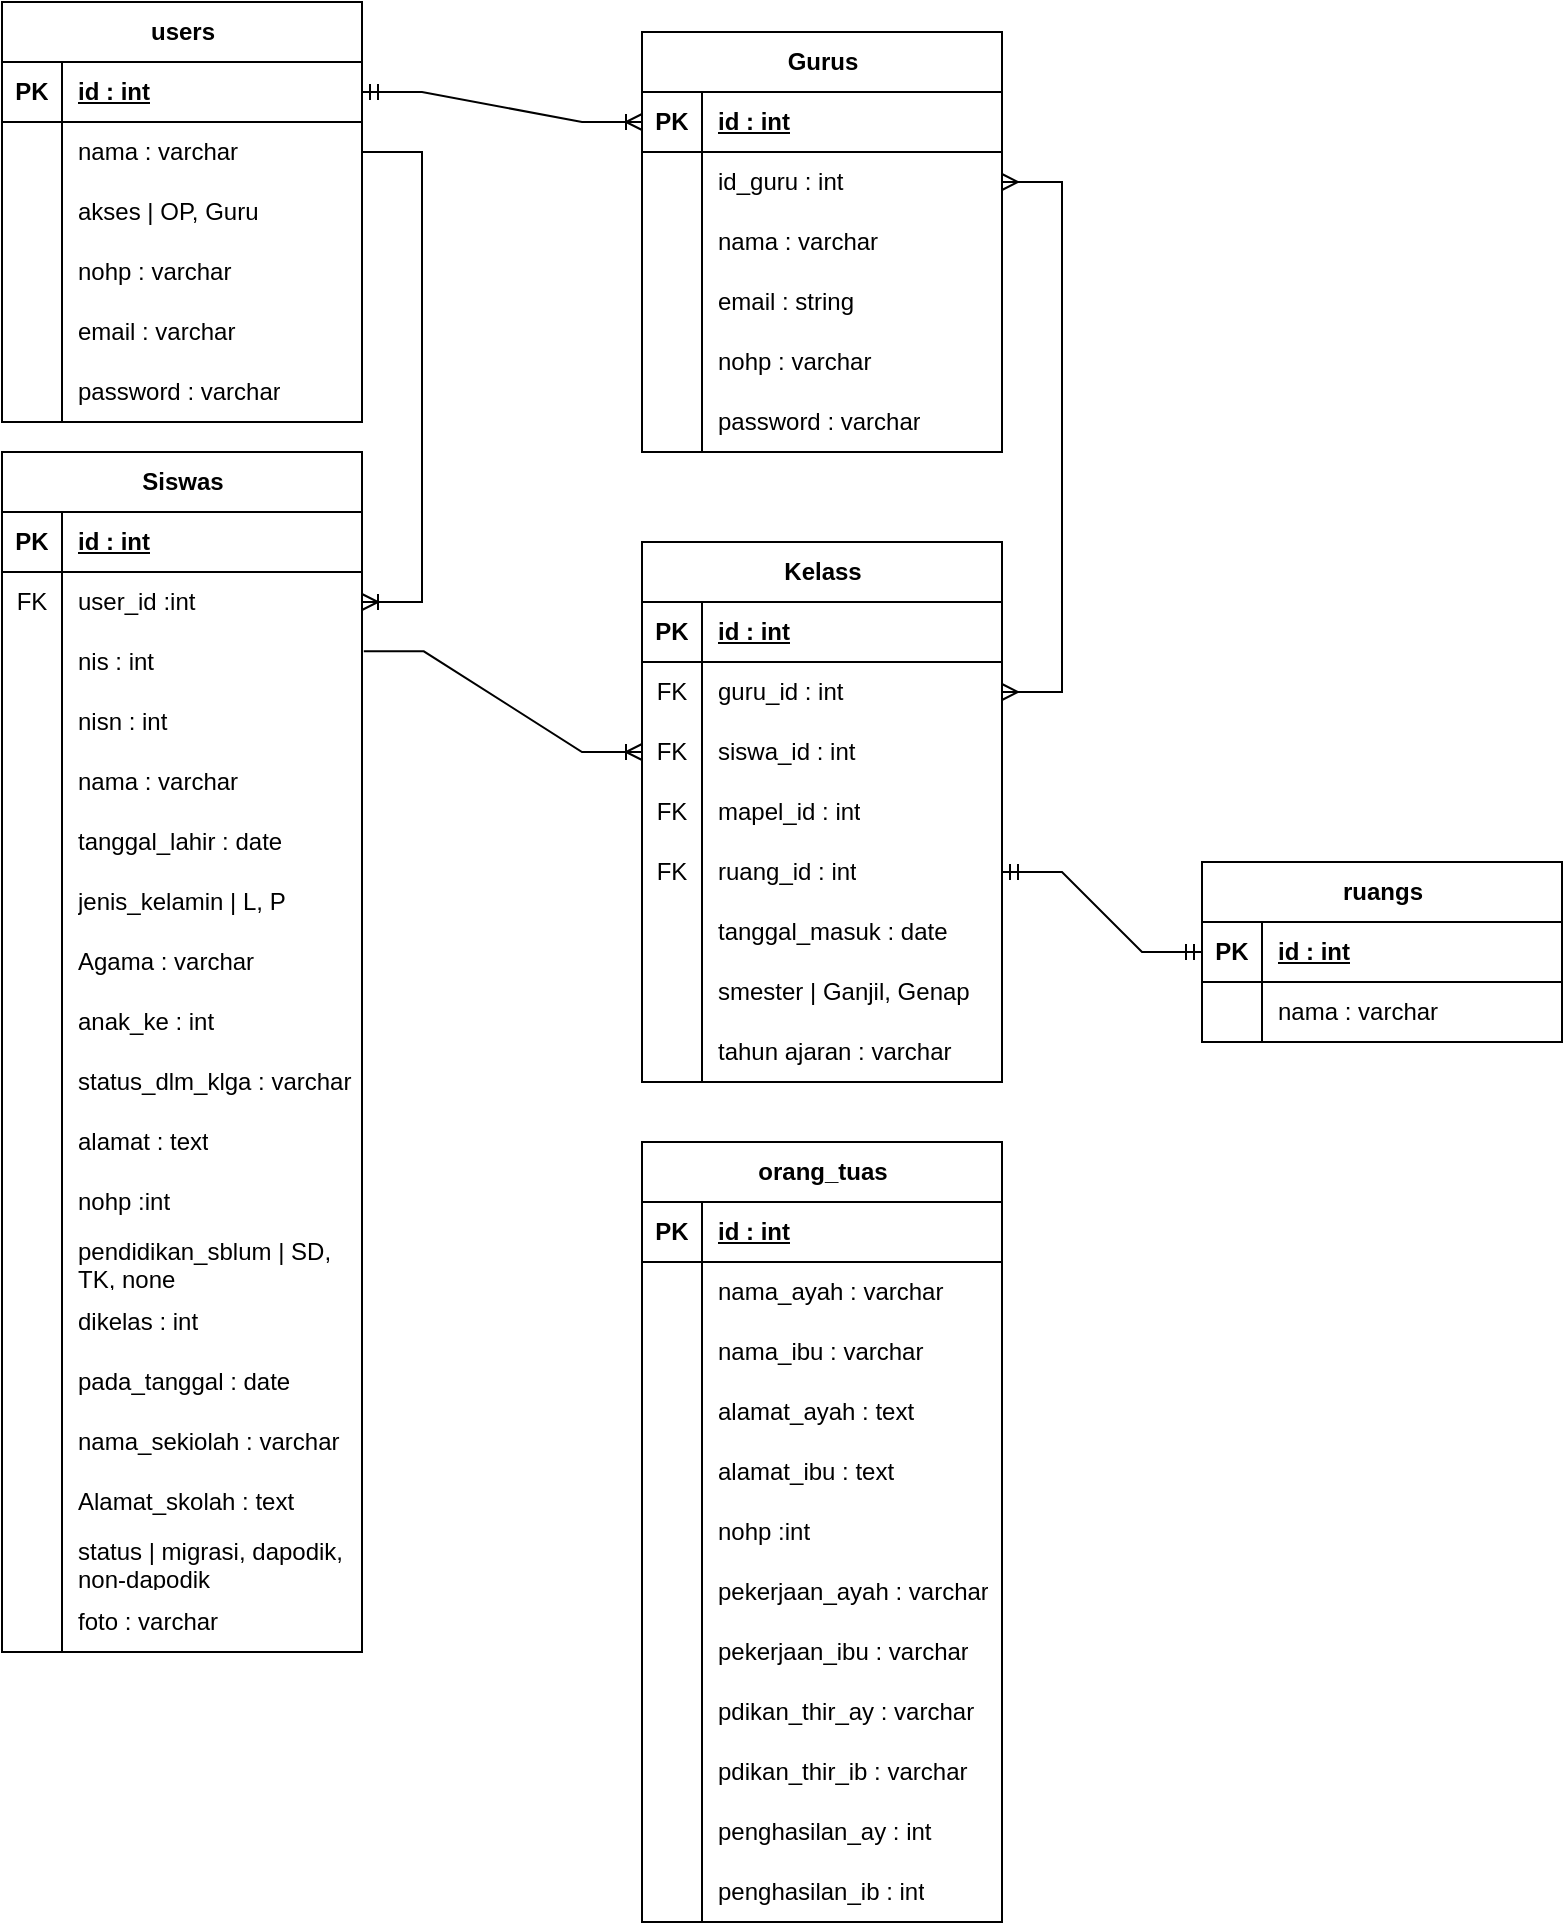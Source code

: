 <mxfile version="21.3.7" type="github">
  <diagram name="Halaman-1" id="-97yw2wkRq0q6jk886xI">
    <mxGraphModel dx="2501" dy="764" grid="1" gridSize="10" guides="1" tooltips="1" connect="1" arrows="1" fold="1" page="1" pageScale="1" pageWidth="827" pageHeight="1169" math="0" shadow="0">
      <root>
        <mxCell id="0" />
        <mxCell id="1" parent="0" />
        <mxCell id="CEY7hL-I3OigA7_ihmyC-18" value="users" style="shape=table;startSize=30;container=1;collapsible=1;childLayout=tableLayout;fixedRows=1;rowLines=0;fontStyle=1;align=center;resizeLast=1;html=1;rounded=0;labelBackgroundColor=none;" parent="1" vertex="1">
          <mxGeometry x="-260" y="40" width="180" height="210" as="geometry">
            <mxRectangle x="80" y="20" width="70" height="30" as="alternateBounds" />
          </mxGeometry>
        </mxCell>
        <mxCell id="CEY7hL-I3OigA7_ihmyC-19" value="" style="shape=tableRow;horizontal=0;startSize=0;swimlaneHead=0;swimlaneBody=0;fillColor=none;collapsible=0;dropTarget=0;points=[[0,0.5],[1,0.5]];portConstraint=eastwest;top=0;left=0;right=0;bottom=1;rounded=0;labelBackgroundColor=none;" parent="CEY7hL-I3OigA7_ihmyC-18" vertex="1">
          <mxGeometry y="30" width="180" height="30" as="geometry" />
        </mxCell>
        <mxCell id="CEY7hL-I3OigA7_ihmyC-20" value="PK" style="shape=partialRectangle;connectable=0;fillColor=none;top=0;left=0;bottom=0;right=0;fontStyle=1;overflow=hidden;whiteSpace=wrap;html=1;rounded=0;labelBackgroundColor=none;" parent="CEY7hL-I3OigA7_ihmyC-19" vertex="1">
          <mxGeometry width="30" height="30" as="geometry">
            <mxRectangle width="30" height="30" as="alternateBounds" />
          </mxGeometry>
        </mxCell>
        <mxCell id="CEY7hL-I3OigA7_ihmyC-21" value="id : int" style="shape=partialRectangle;connectable=0;fillColor=none;top=0;left=0;bottom=0;right=0;align=left;spacingLeft=6;fontStyle=5;overflow=hidden;whiteSpace=wrap;html=1;rounded=0;labelBackgroundColor=none;" parent="CEY7hL-I3OigA7_ihmyC-19" vertex="1">
          <mxGeometry x="30" width="150" height="30" as="geometry">
            <mxRectangle width="150" height="30" as="alternateBounds" />
          </mxGeometry>
        </mxCell>
        <mxCell id="CEY7hL-I3OigA7_ihmyC-22" value="" style="shape=tableRow;horizontal=0;startSize=0;swimlaneHead=0;swimlaneBody=0;fillColor=none;collapsible=0;dropTarget=0;points=[[0,0.5],[1,0.5]];portConstraint=eastwest;top=0;left=0;right=0;bottom=0;rounded=0;labelBackgroundColor=none;" parent="CEY7hL-I3OigA7_ihmyC-18" vertex="1">
          <mxGeometry y="60" width="180" height="30" as="geometry" />
        </mxCell>
        <mxCell id="CEY7hL-I3OigA7_ihmyC-23" value="" style="shape=partialRectangle;connectable=0;fillColor=none;top=0;left=0;bottom=0;right=0;editable=1;overflow=hidden;whiteSpace=wrap;html=1;rounded=0;labelBackgroundColor=none;" parent="CEY7hL-I3OigA7_ihmyC-22" vertex="1">
          <mxGeometry width="30" height="30" as="geometry">
            <mxRectangle width="30" height="30" as="alternateBounds" />
          </mxGeometry>
        </mxCell>
        <mxCell id="CEY7hL-I3OigA7_ihmyC-24" value="nama : varchar" style="shape=partialRectangle;connectable=0;fillColor=none;top=0;left=0;bottom=0;right=0;align=left;spacingLeft=6;overflow=hidden;whiteSpace=wrap;html=1;rounded=0;labelBackgroundColor=none;" parent="CEY7hL-I3OigA7_ihmyC-22" vertex="1">
          <mxGeometry x="30" width="150" height="30" as="geometry">
            <mxRectangle width="150" height="30" as="alternateBounds" />
          </mxGeometry>
        </mxCell>
        <mxCell id="CEY7hL-I3OigA7_ihmyC-25" value="" style="shape=tableRow;horizontal=0;startSize=0;swimlaneHead=0;swimlaneBody=0;fillColor=none;collapsible=0;dropTarget=0;points=[[0,0.5],[1,0.5]];portConstraint=eastwest;top=0;left=0;right=0;bottom=0;rounded=0;labelBackgroundColor=none;" parent="CEY7hL-I3OigA7_ihmyC-18" vertex="1">
          <mxGeometry y="90" width="180" height="30" as="geometry" />
        </mxCell>
        <mxCell id="CEY7hL-I3OigA7_ihmyC-26" value="" style="shape=partialRectangle;connectable=0;fillColor=none;top=0;left=0;bottom=0;right=0;editable=1;overflow=hidden;whiteSpace=wrap;html=1;rounded=0;labelBackgroundColor=none;" parent="CEY7hL-I3OigA7_ihmyC-25" vertex="1">
          <mxGeometry width="30" height="30" as="geometry">
            <mxRectangle width="30" height="30" as="alternateBounds" />
          </mxGeometry>
        </mxCell>
        <mxCell id="CEY7hL-I3OigA7_ihmyC-27" value="akses | OP, Guru" style="shape=partialRectangle;connectable=0;fillColor=none;top=0;left=0;bottom=0;right=0;align=left;spacingLeft=6;overflow=hidden;whiteSpace=wrap;html=1;rounded=0;labelBackgroundColor=none;" parent="CEY7hL-I3OigA7_ihmyC-25" vertex="1">
          <mxGeometry x="30" width="150" height="30" as="geometry">
            <mxRectangle width="150" height="30" as="alternateBounds" />
          </mxGeometry>
        </mxCell>
        <mxCell id="CEY7hL-I3OigA7_ihmyC-28" value="" style="shape=tableRow;horizontal=0;startSize=0;swimlaneHead=0;swimlaneBody=0;fillColor=none;collapsible=0;dropTarget=0;points=[[0,0.5],[1,0.5]];portConstraint=eastwest;top=0;left=0;right=0;bottom=0;rounded=0;labelBackgroundColor=none;" parent="CEY7hL-I3OigA7_ihmyC-18" vertex="1">
          <mxGeometry y="120" width="180" height="30" as="geometry" />
        </mxCell>
        <mxCell id="CEY7hL-I3OigA7_ihmyC-29" value="" style="shape=partialRectangle;connectable=0;fillColor=none;top=0;left=0;bottom=0;right=0;editable=1;overflow=hidden;whiteSpace=wrap;html=1;rounded=0;labelBackgroundColor=none;" parent="CEY7hL-I3OigA7_ihmyC-28" vertex="1">
          <mxGeometry width="30" height="30" as="geometry">
            <mxRectangle width="30" height="30" as="alternateBounds" />
          </mxGeometry>
        </mxCell>
        <mxCell id="CEY7hL-I3OigA7_ihmyC-30" value="nohp : varchar" style="shape=partialRectangle;connectable=0;fillColor=none;top=0;left=0;bottom=0;right=0;align=left;spacingLeft=6;overflow=hidden;whiteSpace=wrap;html=1;rounded=0;labelBackgroundColor=none;" parent="CEY7hL-I3OigA7_ihmyC-28" vertex="1">
          <mxGeometry x="30" width="150" height="30" as="geometry">
            <mxRectangle width="150" height="30" as="alternateBounds" />
          </mxGeometry>
        </mxCell>
        <mxCell id="CEY7hL-I3OigA7_ihmyC-47" value="" style="shape=tableRow;horizontal=0;startSize=0;swimlaneHead=0;swimlaneBody=0;fillColor=none;collapsible=0;dropTarget=0;points=[[0,0.5],[1,0.5]];portConstraint=eastwest;top=0;left=0;right=0;bottom=0;rounded=0;labelBackgroundColor=none;" parent="CEY7hL-I3OigA7_ihmyC-18" vertex="1">
          <mxGeometry y="150" width="180" height="30" as="geometry" />
        </mxCell>
        <mxCell id="CEY7hL-I3OigA7_ihmyC-48" value="" style="shape=partialRectangle;connectable=0;fillColor=none;top=0;left=0;bottom=0;right=0;editable=1;overflow=hidden;whiteSpace=wrap;html=1;rounded=0;labelBackgroundColor=none;" parent="CEY7hL-I3OigA7_ihmyC-47" vertex="1">
          <mxGeometry width="30" height="30" as="geometry">
            <mxRectangle width="30" height="30" as="alternateBounds" />
          </mxGeometry>
        </mxCell>
        <mxCell id="CEY7hL-I3OigA7_ihmyC-49" value="email : varchar" style="shape=partialRectangle;connectable=0;fillColor=none;top=0;left=0;bottom=0;right=0;align=left;spacingLeft=6;overflow=hidden;whiteSpace=wrap;html=1;rounded=0;labelBackgroundColor=none;" parent="CEY7hL-I3OigA7_ihmyC-47" vertex="1">
          <mxGeometry x="30" width="150" height="30" as="geometry">
            <mxRectangle width="150" height="30" as="alternateBounds" />
          </mxGeometry>
        </mxCell>
        <mxCell id="CEY7hL-I3OigA7_ihmyC-44" value="" style="shape=tableRow;horizontal=0;startSize=0;swimlaneHead=0;swimlaneBody=0;fillColor=none;collapsible=0;dropTarget=0;points=[[0,0.5],[1,0.5]];portConstraint=eastwest;top=0;left=0;right=0;bottom=0;rounded=0;labelBackgroundColor=none;" parent="CEY7hL-I3OigA7_ihmyC-18" vertex="1">
          <mxGeometry y="180" width="180" height="30" as="geometry" />
        </mxCell>
        <mxCell id="CEY7hL-I3OigA7_ihmyC-45" value="" style="shape=partialRectangle;connectable=0;fillColor=none;top=0;left=0;bottom=0;right=0;editable=1;overflow=hidden;whiteSpace=wrap;html=1;rounded=0;labelBackgroundColor=none;" parent="CEY7hL-I3OigA7_ihmyC-44" vertex="1">
          <mxGeometry width="30" height="30" as="geometry">
            <mxRectangle width="30" height="30" as="alternateBounds" />
          </mxGeometry>
        </mxCell>
        <mxCell id="CEY7hL-I3OigA7_ihmyC-46" value="password : varchar" style="shape=partialRectangle;connectable=0;fillColor=none;top=0;left=0;bottom=0;right=0;align=left;spacingLeft=6;overflow=hidden;whiteSpace=wrap;html=1;rounded=0;labelBackgroundColor=none;" parent="CEY7hL-I3OigA7_ihmyC-44" vertex="1">
          <mxGeometry x="30" width="150" height="30" as="geometry">
            <mxRectangle width="150" height="30" as="alternateBounds" />
          </mxGeometry>
        </mxCell>
        <mxCell id="CEY7hL-I3OigA7_ihmyC-54" value="Siswas" style="shape=table;startSize=30;container=1;collapsible=1;childLayout=tableLayout;fixedRows=1;rowLines=0;fontStyle=1;align=center;resizeLast=1;html=1;rounded=0;labelBackgroundColor=none;" parent="1" vertex="1">
          <mxGeometry x="-260" y="265" width="180" height="600" as="geometry">
            <mxRectangle x="80" y="20" width="70" height="30" as="alternateBounds" />
          </mxGeometry>
        </mxCell>
        <mxCell id="CEY7hL-I3OigA7_ihmyC-55" value="" style="shape=tableRow;horizontal=0;startSize=0;swimlaneHead=0;swimlaneBody=0;fillColor=none;collapsible=0;dropTarget=0;points=[[0,0.5],[1,0.5]];portConstraint=eastwest;top=0;left=0;right=0;bottom=1;rounded=0;labelBackgroundColor=none;" parent="CEY7hL-I3OigA7_ihmyC-54" vertex="1">
          <mxGeometry y="30" width="180" height="30" as="geometry" />
        </mxCell>
        <mxCell id="CEY7hL-I3OigA7_ihmyC-56" value="PK" style="shape=partialRectangle;connectable=0;fillColor=none;top=0;left=0;bottom=0;right=0;fontStyle=1;overflow=hidden;whiteSpace=wrap;html=1;rounded=0;labelBackgroundColor=none;" parent="CEY7hL-I3OigA7_ihmyC-55" vertex="1">
          <mxGeometry width="30" height="30" as="geometry">
            <mxRectangle width="30" height="30" as="alternateBounds" />
          </mxGeometry>
        </mxCell>
        <mxCell id="CEY7hL-I3OigA7_ihmyC-57" value="id : int" style="shape=partialRectangle;connectable=0;fillColor=none;top=0;left=0;bottom=0;right=0;align=left;spacingLeft=6;fontStyle=5;overflow=hidden;whiteSpace=wrap;html=1;rounded=0;labelBackgroundColor=none;" parent="CEY7hL-I3OigA7_ihmyC-55" vertex="1">
          <mxGeometry x="30" width="150" height="30" as="geometry">
            <mxRectangle width="150" height="30" as="alternateBounds" />
          </mxGeometry>
        </mxCell>
        <mxCell id="CEY7hL-I3OigA7_ihmyC-58" value="" style="shape=tableRow;horizontal=0;startSize=0;swimlaneHead=0;swimlaneBody=0;fillColor=none;collapsible=0;dropTarget=0;points=[[0,0.5],[1,0.5]];portConstraint=eastwest;top=0;left=0;right=0;bottom=0;rounded=0;labelBackgroundColor=none;" parent="CEY7hL-I3OigA7_ihmyC-54" vertex="1">
          <mxGeometry y="60" width="180" height="30" as="geometry" />
        </mxCell>
        <mxCell id="CEY7hL-I3OigA7_ihmyC-59" value="FK" style="shape=partialRectangle;connectable=0;fillColor=none;top=0;left=0;bottom=0;right=0;editable=1;overflow=hidden;whiteSpace=wrap;html=1;rounded=0;labelBackgroundColor=none;" parent="CEY7hL-I3OigA7_ihmyC-58" vertex="1">
          <mxGeometry width="30" height="30" as="geometry">
            <mxRectangle width="30" height="30" as="alternateBounds" />
          </mxGeometry>
        </mxCell>
        <mxCell id="CEY7hL-I3OigA7_ihmyC-60" value="user_id :int" style="shape=partialRectangle;connectable=0;fillColor=none;top=0;left=0;bottom=0;right=0;align=left;spacingLeft=6;overflow=hidden;whiteSpace=wrap;html=1;rounded=0;labelBackgroundColor=none;" parent="CEY7hL-I3OigA7_ihmyC-58" vertex="1">
          <mxGeometry x="30" width="150" height="30" as="geometry">
            <mxRectangle width="150" height="30" as="alternateBounds" />
          </mxGeometry>
        </mxCell>
        <mxCell id="CEY7hL-I3OigA7_ihmyC-61" value="" style="shape=tableRow;horizontal=0;startSize=0;swimlaneHead=0;swimlaneBody=0;fillColor=none;collapsible=0;dropTarget=0;points=[[0,0.5],[1,0.5]];portConstraint=eastwest;top=0;left=0;right=0;bottom=0;rounded=0;labelBackgroundColor=none;" parent="CEY7hL-I3OigA7_ihmyC-54" vertex="1">
          <mxGeometry y="90" width="180" height="30" as="geometry" />
        </mxCell>
        <mxCell id="CEY7hL-I3OigA7_ihmyC-62" value="" style="shape=partialRectangle;connectable=0;fillColor=none;top=0;left=0;bottom=0;right=0;editable=1;overflow=hidden;whiteSpace=wrap;html=1;rounded=0;labelBackgroundColor=none;" parent="CEY7hL-I3OigA7_ihmyC-61" vertex="1">
          <mxGeometry width="30" height="30" as="geometry">
            <mxRectangle width="30" height="30" as="alternateBounds" />
          </mxGeometry>
        </mxCell>
        <mxCell id="CEY7hL-I3OigA7_ihmyC-63" value="nis : int" style="shape=partialRectangle;connectable=0;fillColor=none;top=0;left=0;bottom=0;right=0;align=left;spacingLeft=6;overflow=hidden;whiteSpace=wrap;html=1;rounded=0;labelBackgroundColor=none;" parent="CEY7hL-I3OigA7_ihmyC-61" vertex="1">
          <mxGeometry x="30" width="150" height="30" as="geometry">
            <mxRectangle width="150" height="30" as="alternateBounds" />
          </mxGeometry>
        </mxCell>
        <mxCell id="CEY7hL-I3OigA7_ihmyC-64" value="" style="shape=tableRow;horizontal=0;startSize=0;swimlaneHead=0;swimlaneBody=0;fillColor=none;collapsible=0;dropTarget=0;points=[[0,0.5],[1,0.5]];portConstraint=eastwest;top=0;left=0;right=0;bottom=0;rounded=0;labelBackgroundColor=none;" parent="CEY7hL-I3OigA7_ihmyC-54" vertex="1">
          <mxGeometry y="120" width="180" height="30" as="geometry" />
        </mxCell>
        <mxCell id="CEY7hL-I3OigA7_ihmyC-65" value="" style="shape=partialRectangle;connectable=0;fillColor=none;top=0;left=0;bottom=0;right=0;editable=1;overflow=hidden;whiteSpace=wrap;html=1;rounded=0;labelBackgroundColor=none;" parent="CEY7hL-I3OigA7_ihmyC-64" vertex="1">
          <mxGeometry width="30" height="30" as="geometry">
            <mxRectangle width="30" height="30" as="alternateBounds" />
          </mxGeometry>
        </mxCell>
        <mxCell id="CEY7hL-I3OigA7_ihmyC-66" value="nisn : int" style="shape=partialRectangle;connectable=0;fillColor=none;top=0;left=0;bottom=0;right=0;align=left;spacingLeft=6;overflow=hidden;whiteSpace=wrap;html=1;rounded=0;labelBackgroundColor=none;" parent="CEY7hL-I3OigA7_ihmyC-64" vertex="1">
          <mxGeometry x="30" width="150" height="30" as="geometry">
            <mxRectangle width="150" height="30" as="alternateBounds" />
          </mxGeometry>
        </mxCell>
        <mxCell id="CEY7hL-I3OigA7_ihmyC-80" value="" style="shape=tableRow;horizontal=0;startSize=0;swimlaneHead=0;swimlaneBody=0;fillColor=none;collapsible=0;dropTarget=0;points=[[0,0.5],[1,0.5]];portConstraint=eastwest;top=0;left=0;right=0;bottom=0;rounded=0;labelBackgroundColor=none;" parent="CEY7hL-I3OigA7_ihmyC-54" vertex="1">
          <mxGeometry y="150" width="180" height="30" as="geometry" />
        </mxCell>
        <mxCell id="CEY7hL-I3OigA7_ihmyC-81" value="" style="shape=partialRectangle;connectable=0;fillColor=none;top=0;left=0;bottom=0;right=0;editable=1;overflow=hidden;whiteSpace=wrap;html=1;rounded=0;labelBackgroundColor=none;" parent="CEY7hL-I3OigA7_ihmyC-80" vertex="1">
          <mxGeometry width="30" height="30" as="geometry">
            <mxRectangle width="30" height="30" as="alternateBounds" />
          </mxGeometry>
        </mxCell>
        <mxCell id="CEY7hL-I3OigA7_ihmyC-82" value="nama : varchar" style="shape=partialRectangle;connectable=0;fillColor=none;top=0;left=0;bottom=0;right=0;align=left;spacingLeft=6;overflow=hidden;whiteSpace=wrap;html=1;rounded=0;labelBackgroundColor=none;" parent="CEY7hL-I3OigA7_ihmyC-80" vertex="1">
          <mxGeometry x="30" width="150" height="30" as="geometry">
            <mxRectangle width="150" height="30" as="alternateBounds" />
          </mxGeometry>
        </mxCell>
        <mxCell id="CEY7hL-I3OigA7_ihmyC-89" value="" style="shape=tableRow;horizontal=0;startSize=0;swimlaneHead=0;swimlaneBody=0;fillColor=none;collapsible=0;dropTarget=0;points=[[0,0.5],[1,0.5]];portConstraint=eastwest;top=0;left=0;right=0;bottom=0;rounded=0;labelBackgroundColor=none;" parent="CEY7hL-I3OigA7_ihmyC-54" vertex="1">
          <mxGeometry y="180" width="180" height="30" as="geometry" />
        </mxCell>
        <mxCell id="CEY7hL-I3OigA7_ihmyC-90" value="" style="shape=partialRectangle;connectable=0;fillColor=none;top=0;left=0;bottom=0;right=0;editable=1;overflow=hidden;whiteSpace=wrap;html=1;rounded=0;labelBackgroundColor=none;" parent="CEY7hL-I3OigA7_ihmyC-89" vertex="1">
          <mxGeometry width="30" height="30" as="geometry">
            <mxRectangle width="30" height="30" as="alternateBounds" />
          </mxGeometry>
        </mxCell>
        <mxCell id="CEY7hL-I3OigA7_ihmyC-91" value="tanggal_lahir : date" style="shape=partialRectangle;connectable=0;fillColor=none;top=0;left=0;bottom=0;right=0;align=left;spacingLeft=6;overflow=hidden;whiteSpace=wrap;html=1;rounded=0;labelBackgroundColor=none;" parent="CEY7hL-I3OigA7_ihmyC-89" vertex="1">
          <mxGeometry x="30" width="150" height="30" as="geometry">
            <mxRectangle width="150" height="30" as="alternateBounds" />
          </mxGeometry>
        </mxCell>
        <mxCell id="8CuRWz65gp93I6ut2hYe-1" value="" style="shape=tableRow;horizontal=0;startSize=0;swimlaneHead=0;swimlaneBody=0;fillColor=none;collapsible=0;dropTarget=0;points=[[0,0.5],[1,0.5]];portConstraint=eastwest;top=0;left=0;right=0;bottom=0;rounded=0;labelBackgroundColor=none;" parent="CEY7hL-I3OigA7_ihmyC-54" vertex="1">
          <mxGeometry y="210" width="180" height="30" as="geometry" />
        </mxCell>
        <mxCell id="8CuRWz65gp93I6ut2hYe-2" value="" style="shape=partialRectangle;connectable=0;fillColor=none;top=0;left=0;bottom=0;right=0;editable=1;overflow=hidden;whiteSpace=wrap;html=1;rounded=0;labelBackgroundColor=none;" parent="8CuRWz65gp93I6ut2hYe-1" vertex="1">
          <mxGeometry width="30" height="30" as="geometry">
            <mxRectangle width="30" height="30" as="alternateBounds" />
          </mxGeometry>
        </mxCell>
        <mxCell id="8CuRWz65gp93I6ut2hYe-3" value="jenis_kelamin | L, P" style="shape=partialRectangle;connectable=0;fillColor=none;top=0;left=0;bottom=0;right=0;align=left;spacingLeft=6;overflow=hidden;whiteSpace=wrap;html=1;rounded=0;labelBackgroundColor=none;" parent="8CuRWz65gp93I6ut2hYe-1" vertex="1">
          <mxGeometry x="30" width="150" height="30" as="geometry">
            <mxRectangle width="150" height="30" as="alternateBounds" />
          </mxGeometry>
        </mxCell>
        <mxCell id="8CuRWz65gp93I6ut2hYe-4" value="" style="shape=tableRow;horizontal=0;startSize=0;swimlaneHead=0;swimlaneBody=0;fillColor=none;collapsible=0;dropTarget=0;points=[[0,0.5],[1,0.5]];portConstraint=eastwest;top=0;left=0;right=0;bottom=0;rounded=0;labelBackgroundColor=none;" parent="CEY7hL-I3OigA7_ihmyC-54" vertex="1">
          <mxGeometry y="240" width="180" height="30" as="geometry" />
        </mxCell>
        <mxCell id="8CuRWz65gp93I6ut2hYe-5" value="" style="shape=partialRectangle;connectable=0;fillColor=none;top=0;left=0;bottom=0;right=0;editable=1;overflow=hidden;whiteSpace=wrap;html=1;rounded=0;labelBackgroundColor=none;" parent="8CuRWz65gp93I6ut2hYe-4" vertex="1">
          <mxGeometry width="30" height="30" as="geometry">
            <mxRectangle width="30" height="30" as="alternateBounds" />
          </mxGeometry>
        </mxCell>
        <mxCell id="8CuRWz65gp93I6ut2hYe-6" value="Agama : varchar" style="shape=partialRectangle;connectable=0;fillColor=none;top=0;left=0;bottom=0;right=0;align=left;spacingLeft=6;overflow=hidden;whiteSpace=wrap;html=1;rounded=0;labelBackgroundColor=none;" parent="8CuRWz65gp93I6ut2hYe-4" vertex="1">
          <mxGeometry x="30" width="150" height="30" as="geometry">
            <mxRectangle width="150" height="30" as="alternateBounds" />
          </mxGeometry>
        </mxCell>
        <mxCell id="8CuRWz65gp93I6ut2hYe-7" value="" style="shape=tableRow;horizontal=0;startSize=0;swimlaneHead=0;swimlaneBody=0;fillColor=none;collapsible=0;dropTarget=0;points=[[0,0.5],[1,0.5]];portConstraint=eastwest;top=0;left=0;right=0;bottom=0;rounded=0;labelBackgroundColor=none;" parent="CEY7hL-I3OigA7_ihmyC-54" vertex="1">
          <mxGeometry y="270" width="180" height="30" as="geometry" />
        </mxCell>
        <mxCell id="8CuRWz65gp93I6ut2hYe-8" value="" style="shape=partialRectangle;connectable=0;fillColor=none;top=0;left=0;bottom=0;right=0;editable=1;overflow=hidden;whiteSpace=wrap;html=1;rounded=0;labelBackgroundColor=none;" parent="8CuRWz65gp93I6ut2hYe-7" vertex="1">
          <mxGeometry width="30" height="30" as="geometry">
            <mxRectangle width="30" height="30" as="alternateBounds" />
          </mxGeometry>
        </mxCell>
        <mxCell id="8CuRWz65gp93I6ut2hYe-9" value="anak_ke : int" style="shape=partialRectangle;connectable=0;fillColor=none;top=0;left=0;bottom=0;right=0;align=left;spacingLeft=6;overflow=hidden;whiteSpace=wrap;html=1;rounded=0;labelBackgroundColor=none;" parent="8CuRWz65gp93I6ut2hYe-7" vertex="1">
          <mxGeometry x="30" width="150" height="30" as="geometry">
            <mxRectangle width="150" height="30" as="alternateBounds" />
          </mxGeometry>
        </mxCell>
        <mxCell id="8CuRWz65gp93I6ut2hYe-10" value="" style="shape=tableRow;horizontal=0;startSize=0;swimlaneHead=0;swimlaneBody=0;fillColor=none;collapsible=0;dropTarget=0;points=[[0,0.5],[1,0.5]];portConstraint=eastwest;top=0;left=0;right=0;bottom=0;rounded=0;labelBackgroundColor=none;" parent="CEY7hL-I3OigA7_ihmyC-54" vertex="1">
          <mxGeometry y="300" width="180" height="30" as="geometry" />
        </mxCell>
        <mxCell id="8CuRWz65gp93I6ut2hYe-11" value="" style="shape=partialRectangle;connectable=0;fillColor=none;top=0;left=0;bottom=0;right=0;editable=1;overflow=hidden;whiteSpace=wrap;html=1;rounded=0;labelBackgroundColor=none;" parent="8CuRWz65gp93I6ut2hYe-10" vertex="1">
          <mxGeometry width="30" height="30" as="geometry">
            <mxRectangle width="30" height="30" as="alternateBounds" />
          </mxGeometry>
        </mxCell>
        <mxCell id="8CuRWz65gp93I6ut2hYe-12" value="status_dlm_klga : varchar" style="shape=partialRectangle;connectable=0;fillColor=none;top=0;left=0;bottom=0;right=0;align=left;spacingLeft=6;overflow=hidden;whiteSpace=wrap;html=1;rounded=0;labelBackgroundColor=none;" parent="8CuRWz65gp93I6ut2hYe-10" vertex="1">
          <mxGeometry x="30" width="150" height="30" as="geometry">
            <mxRectangle width="150" height="30" as="alternateBounds" />
          </mxGeometry>
        </mxCell>
        <mxCell id="8CuRWz65gp93I6ut2hYe-13" value="" style="shape=tableRow;horizontal=0;startSize=0;swimlaneHead=0;swimlaneBody=0;fillColor=none;collapsible=0;dropTarget=0;points=[[0,0.5],[1,0.5]];portConstraint=eastwest;top=0;left=0;right=0;bottom=0;rounded=0;labelBackgroundColor=none;" parent="CEY7hL-I3OigA7_ihmyC-54" vertex="1">
          <mxGeometry y="330" width="180" height="30" as="geometry" />
        </mxCell>
        <mxCell id="8CuRWz65gp93I6ut2hYe-14" value="" style="shape=partialRectangle;connectable=0;fillColor=none;top=0;left=0;bottom=0;right=0;editable=1;overflow=hidden;whiteSpace=wrap;html=1;rounded=0;labelBackgroundColor=none;" parent="8CuRWz65gp93I6ut2hYe-13" vertex="1">
          <mxGeometry width="30" height="30" as="geometry">
            <mxRectangle width="30" height="30" as="alternateBounds" />
          </mxGeometry>
        </mxCell>
        <mxCell id="8CuRWz65gp93I6ut2hYe-15" value="alamat : text" style="shape=partialRectangle;connectable=0;fillColor=none;top=0;left=0;bottom=0;right=0;align=left;spacingLeft=6;overflow=hidden;whiteSpace=wrap;html=1;rounded=0;labelBackgroundColor=none;" parent="8CuRWz65gp93I6ut2hYe-13" vertex="1">
          <mxGeometry x="30" width="150" height="30" as="geometry">
            <mxRectangle width="150" height="30" as="alternateBounds" />
          </mxGeometry>
        </mxCell>
        <mxCell id="CEY7hL-I3OigA7_ihmyC-226" value="" style="shape=tableRow;horizontal=0;startSize=0;swimlaneHead=0;swimlaneBody=0;fillColor=none;collapsible=0;dropTarget=0;points=[[0,0.5],[1,0.5]];portConstraint=eastwest;top=0;left=0;right=0;bottom=0;rounded=0;labelBackgroundColor=none;" parent="CEY7hL-I3OigA7_ihmyC-54" vertex="1">
          <mxGeometry y="360" width="180" height="30" as="geometry" />
        </mxCell>
        <mxCell id="CEY7hL-I3OigA7_ihmyC-227" value="" style="shape=partialRectangle;connectable=0;fillColor=none;top=0;left=0;bottom=0;right=0;editable=1;overflow=hidden;whiteSpace=wrap;html=1;rounded=0;labelBackgroundColor=none;" parent="CEY7hL-I3OigA7_ihmyC-226" vertex="1">
          <mxGeometry width="30" height="30" as="geometry">
            <mxRectangle width="30" height="30" as="alternateBounds" />
          </mxGeometry>
        </mxCell>
        <mxCell id="CEY7hL-I3OigA7_ihmyC-228" value="nohp :int" style="shape=partialRectangle;connectable=0;fillColor=none;top=0;left=0;bottom=0;right=0;align=left;spacingLeft=6;overflow=hidden;whiteSpace=wrap;html=1;rounded=0;labelBackgroundColor=none;" parent="CEY7hL-I3OigA7_ihmyC-226" vertex="1">
          <mxGeometry x="30" width="150" height="30" as="geometry">
            <mxRectangle width="150" height="30" as="alternateBounds" />
          </mxGeometry>
        </mxCell>
        <mxCell id="fgZYEpN1sQSyyedG6yY0-19" value="" style="shape=tableRow;horizontal=0;startSize=0;swimlaneHead=0;swimlaneBody=0;fillColor=none;collapsible=0;dropTarget=0;points=[[0,0.5],[1,0.5]];portConstraint=eastwest;top=0;left=0;right=0;bottom=0;rounded=0;labelBackgroundColor=none;" parent="CEY7hL-I3OigA7_ihmyC-54" vertex="1">
          <mxGeometry y="390" width="180" height="30" as="geometry" />
        </mxCell>
        <mxCell id="fgZYEpN1sQSyyedG6yY0-20" value="" style="shape=partialRectangle;connectable=0;fillColor=none;top=0;left=0;bottom=0;right=0;editable=1;overflow=hidden;whiteSpace=wrap;html=1;rounded=0;labelBackgroundColor=none;" parent="fgZYEpN1sQSyyedG6yY0-19" vertex="1">
          <mxGeometry width="30" height="30" as="geometry">
            <mxRectangle width="30" height="30" as="alternateBounds" />
          </mxGeometry>
        </mxCell>
        <mxCell id="fgZYEpN1sQSyyedG6yY0-21" value="pendidikan_sblum | SD, TK, none" style="shape=partialRectangle;connectable=0;fillColor=none;top=0;left=0;bottom=0;right=0;align=left;spacingLeft=6;overflow=hidden;whiteSpace=wrap;html=1;rounded=0;labelBackgroundColor=none;" parent="fgZYEpN1sQSyyedG6yY0-19" vertex="1">
          <mxGeometry x="30" width="150" height="30" as="geometry">
            <mxRectangle width="150" height="30" as="alternateBounds" />
          </mxGeometry>
        </mxCell>
        <mxCell id="CHSfBUIHJnwLNDT6XGH8-4" value="" style="shape=tableRow;horizontal=0;startSize=0;swimlaneHead=0;swimlaneBody=0;fillColor=none;collapsible=0;dropTarget=0;points=[[0,0.5],[1,0.5]];portConstraint=eastwest;top=0;left=0;right=0;bottom=0;rounded=0;labelBackgroundColor=none;" parent="CEY7hL-I3OigA7_ihmyC-54" vertex="1">
          <mxGeometry y="420" width="180" height="30" as="geometry" />
        </mxCell>
        <mxCell id="CHSfBUIHJnwLNDT6XGH8-5" value="" style="shape=partialRectangle;connectable=0;fillColor=none;top=0;left=0;bottom=0;right=0;editable=1;overflow=hidden;whiteSpace=wrap;html=1;rounded=0;labelBackgroundColor=none;" parent="CHSfBUIHJnwLNDT6XGH8-4" vertex="1">
          <mxGeometry width="30" height="30" as="geometry">
            <mxRectangle width="30" height="30" as="alternateBounds" />
          </mxGeometry>
        </mxCell>
        <mxCell id="CHSfBUIHJnwLNDT6XGH8-6" value="dikelas : int" style="shape=partialRectangle;connectable=0;fillColor=none;top=0;left=0;bottom=0;right=0;align=left;spacingLeft=6;overflow=hidden;whiteSpace=wrap;html=1;rounded=0;labelBackgroundColor=none;" parent="CHSfBUIHJnwLNDT6XGH8-4" vertex="1">
          <mxGeometry x="30" width="150" height="30" as="geometry">
            <mxRectangle width="150" height="30" as="alternateBounds" />
          </mxGeometry>
        </mxCell>
        <mxCell id="CHSfBUIHJnwLNDT6XGH8-1" value="" style="shape=tableRow;horizontal=0;startSize=0;swimlaneHead=0;swimlaneBody=0;fillColor=none;collapsible=0;dropTarget=0;points=[[0,0.5],[1,0.5]];portConstraint=eastwest;top=0;left=0;right=0;bottom=0;rounded=0;labelBackgroundColor=none;" parent="CEY7hL-I3OigA7_ihmyC-54" vertex="1">
          <mxGeometry y="450" width="180" height="30" as="geometry" />
        </mxCell>
        <mxCell id="CHSfBUIHJnwLNDT6XGH8-2" value="" style="shape=partialRectangle;connectable=0;fillColor=none;top=0;left=0;bottom=0;right=0;editable=1;overflow=hidden;whiteSpace=wrap;html=1;rounded=0;labelBackgroundColor=none;" parent="CHSfBUIHJnwLNDT6XGH8-1" vertex="1">
          <mxGeometry width="30" height="30" as="geometry">
            <mxRectangle width="30" height="30" as="alternateBounds" />
          </mxGeometry>
        </mxCell>
        <mxCell id="CHSfBUIHJnwLNDT6XGH8-3" value="pada_tanggal : date" style="shape=partialRectangle;connectable=0;fillColor=none;top=0;left=0;bottom=0;right=0;align=left;spacingLeft=6;overflow=hidden;whiteSpace=wrap;html=1;rounded=0;labelBackgroundColor=none;" parent="CHSfBUIHJnwLNDT6XGH8-1" vertex="1">
          <mxGeometry x="30" width="150" height="30" as="geometry">
            <mxRectangle width="150" height="30" as="alternateBounds" />
          </mxGeometry>
        </mxCell>
        <mxCell id="CHSfBUIHJnwLNDT6XGH8-7" value="" style="shape=tableRow;horizontal=0;startSize=0;swimlaneHead=0;swimlaneBody=0;fillColor=none;collapsible=0;dropTarget=0;points=[[0,0.5],[1,0.5]];portConstraint=eastwest;top=0;left=0;right=0;bottom=0;rounded=0;labelBackgroundColor=none;" parent="CEY7hL-I3OigA7_ihmyC-54" vertex="1">
          <mxGeometry y="480" width="180" height="30" as="geometry" />
        </mxCell>
        <mxCell id="CHSfBUIHJnwLNDT6XGH8-8" value="" style="shape=partialRectangle;connectable=0;fillColor=none;top=0;left=0;bottom=0;right=0;editable=1;overflow=hidden;whiteSpace=wrap;html=1;rounded=0;labelBackgroundColor=none;" parent="CHSfBUIHJnwLNDT6XGH8-7" vertex="1">
          <mxGeometry width="30" height="30" as="geometry">
            <mxRectangle width="30" height="30" as="alternateBounds" />
          </mxGeometry>
        </mxCell>
        <mxCell id="CHSfBUIHJnwLNDT6XGH8-9" value="nama_sekiolah : varchar" style="shape=partialRectangle;connectable=0;fillColor=none;top=0;left=0;bottom=0;right=0;align=left;spacingLeft=6;overflow=hidden;whiteSpace=wrap;html=1;rounded=0;labelBackgroundColor=none;" parent="CHSfBUIHJnwLNDT6XGH8-7" vertex="1">
          <mxGeometry x="30" width="150" height="30" as="geometry">
            <mxRectangle width="150" height="30" as="alternateBounds" />
          </mxGeometry>
        </mxCell>
        <mxCell id="CHSfBUIHJnwLNDT6XGH8-10" value="" style="shape=tableRow;horizontal=0;startSize=0;swimlaneHead=0;swimlaneBody=0;fillColor=none;collapsible=0;dropTarget=0;points=[[0,0.5],[1,0.5]];portConstraint=eastwest;top=0;left=0;right=0;bottom=0;rounded=0;labelBackgroundColor=none;" parent="CEY7hL-I3OigA7_ihmyC-54" vertex="1">
          <mxGeometry y="510" width="180" height="30" as="geometry" />
        </mxCell>
        <mxCell id="CHSfBUIHJnwLNDT6XGH8-11" value="" style="shape=partialRectangle;connectable=0;fillColor=none;top=0;left=0;bottom=0;right=0;editable=1;overflow=hidden;whiteSpace=wrap;html=1;rounded=0;labelBackgroundColor=none;" parent="CHSfBUIHJnwLNDT6XGH8-10" vertex="1">
          <mxGeometry width="30" height="30" as="geometry">
            <mxRectangle width="30" height="30" as="alternateBounds" />
          </mxGeometry>
        </mxCell>
        <mxCell id="CHSfBUIHJnwLNDT6XGH8-12" value="Alamat_skolah : text" style="shape=partialRectangle;connectable=0;fillColor=none;top=0;left=0;bottom=0;right=0;align=left;spacingLeft=6;overflow=hidden;whiteSpace=wrap;html=1;rounded=0;labelBackgroundColor=none;" parent="CHSfBUIHJnwLNDT6XGH8-10" vertex="1">
          <mxGeometry x="30" width="150" height="30" as="geometry">
            <mxRectangle width="150" height="30" as="alternateBounds" />
          </mxGeometry>
        </mxCell>
        <mxCell id="8CuRWz65gp93I6ut2hYe-16" value="" style="shape=tableRow;horizontal=0;startSize=0;swimlaneHead=0;swimlaneBody=0;fillColor=none;collapsible=0;dropTarget=0;points=[[0,0.5],[1,0.5]];portConstraint=eastwest;top=0;left=0;right=0;bottom=0;rounded=0;labelBackgroundColor=none;" parent="CEY7hL-I3OigA7_ihmyC-54" vertex="1">
          <mxGeometry y="540" width="180" height="30" as="geometry" />
        </mxCell>
        <mxCell id="8CuRWz65gp93I6ut2hYe-17" value="" style="shape=partialRectangle;connectable=0;fillColor=none;top=0;left=0;bottom=0;right=0;editable=1;overflow=hidden;whiteSpace=wrap;html=1;rounded=0;labelBackgroundColor=none;" parent="8CuRWz65gp93I6ut2hYe-16" vertex="1">
          <mxGeometry width="30" height="30" as="geometry">
            <mxRectangle width="30" height="30" as="alternateBounds" />
          </mxGeometry>
        </mxCell>
        <mxCell id="8CuRWz65gp93I6ut2hYe-18" value="status | migrasi, dapodik, non-dapodik" style="shape=partialRectangle;connectable=0;fillColor=none;top=0;left=0;bottom=0;right=0;align=left;spacingLeft=6;overflow=hidden;whiteSpace=wrap;html=1;rounded=0;labelBackgroundColor=none;" parent="8CuRWz65gp93I6ut2hYe-16" vertex="1">
          <mxGeometry x="30" width="150" height="30" as="geometry">
            <mxRectangle width="150" height="30" as="alternateBounds" />
          </mxGeometry>
        </mxCell>
        <mxCell id="CEY7hL-I3OigA7_ihmyC-223" value="" style="shape=tableRow;horizontal=0;startSize=0;swimlaneHead=0;swimlaneBody=0;fillColor=none;collapsible=0;dropTarget=0;points=[[0,0.5],[1,0.5]];portConstraint=eastwest;top=0;left=0;right=0;bottom=0;rounded=0;labelBackgroundColor=none;" parent="CEY7hL-I3OigA7_ihmyC-54" vertex="1">
          <mxGeometry y="570" width="180" height="30" as="geometry" />
        </mxCell>
        <mxCell id="CEY7hL-I3OigA7_ihmyC-224" value="" style="shape=partialRectangle;connectable=0;fillColor=none;top=0;left=0;bottom=0;right=0;editable=1;overflow=hidden;whiteSpace=wrap;html=1;rounded=0;labelBackgroundColor=none;" parent="CEY7hL-I3OigA7_ihmyC-223" vertex="1">
          <mxGeometry width="30" height="30" as="geometry">
            <mxRectangle width="30" height="30" as="alternateBounds" />
          </mxGeometry>
        </mxCell>
        <mxCell id="CEY7hL-I3OigA7_ihmyC-225" value="foto : varchar" style="shape=partialRectangle;connectable=0;fillColor=none;top=0;left=0;bottom=0;right=0;align=left;spacingLeft=6;overflow=hidden;whiteSpace=wrap;html=1;rounded=0;labelBackgroundColor=none;" parent="CEY7hL-I3OigA7_ihmyC-223" vertex="1">
          <mxGeometry x="30" width="150" height="30" as="geometry">
            <mxRectangle width="150" height="30" as="alternateBounds" />
          </mxGeometry>
        </mxCell>
        <mxCell id="CEY7hL-I3OigA7_ihmyC-123" value="Gurus" style="shape=table;startSize=30;container=1;collapsible=1;childLayout=tableLayout;fixedRows=1;rowLines=0;fontStyle=1;align=center;resizeLast=1;html=1;rounded=0;labelBackgroundColor=none;" parent="1" vertex="1">
          <mxGeometry x="60" y="55" width="180" height="210" as="geometry">
            <mxRectangle x="80" y="20" width="70" height="30" as="alternateBounds" />
          </mxGeometry>
        </mxCell>
        <mxCell id="CEY7hL-I3OigA7_ihmyC-124" value="" style="shape=tableRow;horizontal=0;startSize=0;swimlaneHead=0;swimlaneBody=0;fillColor=none;collapsible=0;dropTarget=0;points=[[0,0.5],[1,0.5]];portConstraint=eastwest;top=0;left=0;right=0;bottom=1;rounded=0;labelBackgroundColor=none;" parent="CEY7hL-I3OigA7_ihmyC-123" vertex="1">
          <mxGeometry y="30" width="180" height="30" as="geometry" />
        </mxCell>
        <mxCell id="CEY7hL-I3OigA7_ihmyC-125" value="PK" style="shape=partialRectangle;connectable=0;fillColor=none;top=0;left=0;bottom=0;right=0;fontStyle=1;overflow=hidden;whiteSpace=wrap;html=1;rounded=0;labelBackgroundColor=none;" parent="CEY7hL-I3OigA7_ihmyC-124" vertex="1">
          <mxGeometry width="30" height="30" as="geometry">
            <mxRectangle width="30" height="30" as="alternateBounds" />
          </mxGeometry>
        </mxCell>
        <mxCell id="CEY7hL-I3OigA7_ihmyC-126" value="id : int" style="shape=partialRectangle;connectable=0;fillColor=none;top=0;left=0;bottom=0;right=0;align=left;spacingLeft=6;fontStyle=5;overflow=hidden;whiteSpace=wrap;html=1;rounded=0;labelBackgroundColor=none;" parent="CEY7hL-I3OigA7_ihmyC-124" vertex="1">
          <mxGeometry x="30" width="150" height="30" as="geometry">
            <mxRectangle width="150" height="30" as="alternateBounds" />
          </mxGeometry>
        </mxCell>
        <mxCell id="CEY7hL-I3OigA7_ihmyC-127" value="" style="shape=tableRow;horizontal=0;startSize=0;swimlaneHead=0;swimlaneBody=0;fillColor=none;collapsible=0;dropTarget=0;points=[[0,0.5],[1,0.5]];portConstraint=eastwest;top=0;left=0;right=0;bottom=0;rounded=0;labelBackgroundColor=none;" parent="CEY7hL-I3OigA7_ihmyC-123" vertex="1">
          <mxGeometry y="60" width="180" height="30" as="geometry" />
        </mxCell>
        <mxCell id="CEY7hL-I3OigA7_ihmyC-128" value="" style="shape=partialRectangle;connectable=0;fillColor=none;top=0;left=0;bottom=0;right=0;editable=1;overflow=hidden;whiteSpace=wrap;html=1;rounded=0;labelBackgroundColor=none;" parent="CEY7hL-I3OigA7_ihmyC-127" vertex="1">
          <mxGeometry width="30" height="30" as="geometry">
            <mxRectangle width="30" height="30" as="alternateBounds" />
          </mxGeometry>
        </mxCell>
        <mxCell id="CEY7hL-I3OigA7_ihmyC-129" value="id_guru : int" style="shape=partialRectangle;connectable=0;fillColor=none;top=0;left=0;bottom=0;right=0;align=left;spacingLeft=6;overflow=hidden;whiteSpace=wrap;html=1;rounded=0;labelBackgroundColor=none;" parent="CEY7hL-I3OigA7_ihmyC-127" vertex="1">
          <mxGeometry x="30" width="150" height="30" as="geometry">
            <mxRectangle width="150" height="30" as="alternateBounds" />
          </mxGeometry>
        </mxCell>
        <mxCell id="CEY7hL-I3OigA7_ihmyC-130" value="" style="shape=tableRow;horizontal=0;startSize=0;swimlaneHead=0;swimlaneBody=0;fillColor=none;collapsible=0;dropTarget=0;points=[[0,0.5],[1,0.5]];portConstraint=eastwest;top=0;left=0;right=0;bottom=0;rounded=0;labelBackgroundColor=none;" parent="CEY7hL-I3OigA7_ihmyC-123" vertex="1">
          <mxGeometry y="90" width="180" height="30" as="geometry" />
        </mxCell>
        <mxCell id="CEY7hL-I3OigA7_ihmyC-131" value="" style="shape=partialRectangle;connectable=0;fillColor=none;top=0;left=0;bottom=0;right=0;editable=1;overflow=hidden;whiteSpace=wrap;html=1;rounded=0;labelBackgroundColor=none;" parent="CEY7hL-I3OigA7_ihmyC-130" vertex="1">
          <mxGeometry width="30" height="30" as="geometry">
            <mxRectangle width="30" height="30" as="alternateBounds" />
          </mxGeometry>
        </mxCell>
        <mxCell id="CEY7hL-I3OigA7_ihmyC-132" value="nama : varchar" style="shape=partialRectangle;connectable=0;fillColor=none;top=0;left=0;bottom=0;right=0;align=left;spacingLeft=6;overflow=hidden;whiteSpace=wrap;html=1;rounded=0;labelBackgroundColor=none;" parent="CEY7hL-I3OigA7_ihmyC-130" vertex="1">
          <mxGeometry x="30" width="150" height="30" as="geometry">
            <mxRectangle width="150" height="30" as="alternateBounds" />
          </mxGeometry>
        </mxCell>
        <mxCell id="CEY7hL-I3OigA7_ihmyC-133" value="" style="shape=tableRow;horizontal=0;startSize=0;swimlaneHead=0;swimlaneBody=0;fillColor=none;collapsible=0;dropTarget=0;points=[[0,0.5],[1,0.5]];portConstraint=eastwest;top=0;left=0;right=0;bottom=0;rounded=0;labelBackgroundColor=none;" parent="CEY7hL-I3OigA7_ihmyC-123" vertex="1">
          <mxGeometry y="120" width="180" height="30" as="geometry" />
        </mxCell>
        <mxCell id="CEY7hL-I3OigA7_ihmyC-134" value="" style="shape=partialRectangle;connectable=0;fillColor=none;top=0;left=0;bottom=0;right=0;editable=1;overflow=hidden;whiteSpace=wrap;html=1;rounded=0;labelBackgroundColor=none;" parent="CEY7hL-I3OigA7_ihmyC-133" vertex="1">
          <mxGeometry width="30" height="30" as="geometry">
            <mxRectangle width="30" height="30" as="alternateBounds" />
          </mxGeometry>
        </mxCell>
        <mxCell id="CEY7hL-I3OigA7_ihmyC-135" value="email : string" style="shape=partialRectangle;connectable=0;fillColor=none;top=0;left=0;bottom=0;right=0;align=left;spacingLeft=6;overflow=hidden;whiteSpace=wrap;html=1;rounded=0;labelBackgroundColor=none;" parent="CEY7hL-I3OigA7_ihmyC-133" vertex="1">
          <mxGeometry x="30" width="150" height="30" as="geometry">
            <mxRectangle width="150" height="30" as="alternateBounds" />
          </mxGeometry>
        </mxCell>
        <mxCell id="fgZYEpN1sQSyyedG6yY0-22" value="" style="shape=tableRow;horizontal=0;startSize=0;swimlaneHead=0;swimlaneBody=0;fillColor=none;collapsible=0;dropTarget=0;points=[[0,0.5],[1,0.5]];portConstraint=eastwest;top=0;left=0;right=0;bottom=0;rounded=0;labelBackgroundColor=none;" parent="CEY7hL-I3OigA7_ihmyC-123" vertex="1">
          <mxGeometry y="150" width="180" height="30" as="geometry" />
        </mxCell>
        <mxCell id="fgZYEpN1sQSyyedG6yY0-23" value="" style="shape=partialRectangle;connectable=0;fillColor=none;top=0;left=0;bottom=0;right=0;editable=1;overflow=hidden;whiteSpace=wrap;html=1;rounded=0;labelBackgroundColor=none;" parent="fgZYEpN1sQSyyedG6yY0-22" vertex="1">
          <mxGeometry width="30" height="30" as="geometry">
            <mxRectangle width="30" height="30" as="alternateBounds" />
          </mxGeometry>
        </mxCell>
        <mxCell id="fgZYEpN1sQSyyedG6yY0-24" value="nohp : varchar" style="shape=partialRectangle;connectable=0;fillColor=none;top=0;left=0;bottom=0;right=0;align=left;spacingLeft=6;overflow=hidden;whiteSpace=wrap;html=1;rounded=0;labelBackgroundColor=none;" parent="fgZYEpN1sQSyyedG6yY0-22" vertex="1">
          <mxGeometry x="30" width="150" height="30" as="geometry">
            <mxRectangle width="150" height="30" as="alternateBounds" />
          </mxGeometry>
        </mxCell>
        <mxCell id="CEY7hL-I3OigA7_ihmyC-139" value="" style="shape=tableRow;horizontal=0;startSize=0;swimlaneHead=0;swimlaneBody=0;fillColor=none;collapsible=0;dropTarget=0;points=[[0,0.5],[1,0.5]];portConstraint=eastwest;top=0;left=0;right=0;bottom=0;rounded=0;labelBackgroundColor=none;" parent="CEY7hL-I3OigA7_ihmyC-123" vertex="1">
          <mxGeometry y="180" width="180" height="30" as="geometry" />
        </mxCell>
        <mxCell id="CEY7hL-I3OigA7_ihmyC-140" value="" style="shape=partialRectangle;connectable=0;fillColor=none;top=0;left=0;bottom=0;right=0;editable=1;overflow=hidden;whiteSpace=wrap;html=1;rounded=0;labelBackgroundColor=none;" parent="CEY7hL-I3OigA7_ihmyC-139" vertex="1">
          <mxGeometry width="30" height="30" as="geometry">
            <mxRectangle width="30" height="30" as="alternateBounds" />
          </mxGeometry>
        </mxCell>
        <mxCell id="CEY7hL-I3OigA7_ihmyC-141" value="password : varchar" style="shape=partialRectangle;connectable=0;fillColor=none;top=0;left=0;bottom=0;right=0;align=left;spacingLeft=6;overflow=hidden;whiteSpace=wrap;html=1;rounded=0;labelBackgroundColor=none;" parent="CEY7hL-I3OigA7_ihmyC-139" vertex="1">
          <mxGeometry x="30" width="150" height="30" as="geometry">
            <mxRectangle width="150" height="30" as="alternateBounds" />
          </mxGeometry>
        </mxCell>
        <mxCell id="CEY7hL-I3OigA7_ihmyC-143" value="" style="edgeStyle=entityRelationEdgeStyle;fontSize=12;html=1;endArrow=ERoneToMany;startArrow=ERmandOne;rounded=0;exitX=1;exitY=0.5;exitDx=0;exitDy=0;labelBackgroundColor=none;fontColor=default;" parent="1" source="CEY7hL-I3OigA7_ihmyC-19" edge="1">
          <mxGeometry width="100" height="100" relative="1" as="geometry">
            <mxPoint x="-40" y="195" as="sourcePoint" />
            <mxPoint x="60" y="100" as="targetPoint" />
          </mxGeometry>
        </mxCell>
        <mxCell id="CEY7hL-I3OigA7_ihmyC-193" value="Kelass" style="shape=table;startSize=30;container=1;collapsible=1;childLayout=tableLayout;fixedRows=1;rowLines=0;fontStyle=1;align=center;resizeLast=1;html=1;rounded=0;labelBackgroundColor=none;" parent="1" vertex="1">
          <mxGeometry x="60" y="310" width="180" height="270" as="geometry">
            <mxRectangle x="80" y="20" width="70" height="30" as="alternateBounds" />
          </mxGeometry>
        </mxCell>
        <mxCell id="CEY7hL-I3OigA7_ihmyC-194" value="" style="shape=tableRow;horizontal=0;startSize=0;swimlaneHead=0;swimlaneBody=0;fillColor=none;collapsible=0;dropTarget=0;points=[[0,0.5],[1,0.5]];portConstraint=eastwest;top=0;left=0;right=0;bottom=1;rounded=0;labelBackgroundColor=none;" parent="CEY7hL-I3OigA7_ihmyC-193" vertex="1">
          <mxGeometry y="30" width="180" height="30" as="geometry" />
        </mxCell>
        <mxCell id="CEY7hL-I3OigA7_ihmyC-195" value="PK" style="shape=partialRectangle;connectable=0;fillColor=none;top=0;left=0;bottom=0;right=0;fontStyle=1;overflow=hidden;whiteSpace=wrap;html=1;rounded=0;labelBackgroundColor=none;" parent="CEY7hL-I3OigA7_ihmyC-194" vertex="1">
          <mxGeometry width="30" height="30" as="geometry">
            <mxRectangle width="30" height="30" as="alternateBounds" />
          </mxGeometry>
        </mxCell>
        <mxCell id="CEY7hL-I3OigA7_ihmyC-196" value="id : int" style="shape=partialRectangle;connectable=0;fillColor=none;top=0;left=0;bottom=0;right=0;align=left;spacingLeft=6;fontStyle=5;overflow=hidden;whiteSpace=wrap;html=1;rounded=0;labelBackgroundColor=none;" parent="CEY7hL-I3OigA7_ihmyC-194" vertex="1">
          <mxGeometry x="30" width="150" height="30" as="geometry">
            <mxRectangle width="150" height="30" as="alternateBounds" />
          </mxGeometry>
        </mxCell>
        <mxCell id="CEY7hL-I3OigA7_ihmyC-197" value="" style="shape=tableRow;horizontal=0;startSize=0;swimlaneHead=0;swimlaneBody=0;fillColor=none;collapsible=0;dropTarget=0;points=[[0,0.5],[1,0.5]];portConstraint=eastwest;top=0;left=0;right=0;bottom=0;rounded=0;labelBackgroundColor=none;" parent="CEY7hL-I3OigA7_ihmyC-193" vertex="1">
          <mxGeometry y="60" width="180" height="30" as="geometry" />
        </mxCell>
        <mxCell id="CEY7hL-I3OigA7_ihmyC-198" value="FK" style="shape=partialRectangle;connectable=0;fillColor=none;top=0;left=0;bottom=0;right=0;editable=1;overflow=hidden;whiteSpace=wrap;html=1;rounded=0;labelBackgroundColor=none;" parent="CEY7hL-I3OigA7_ihmyC-197" vertex="1">
          <mxGeometry width="30" height="30" as="geometry">
            <mxRectangle width="30" height="30" as="alternateBounds" />
          </mxGeometry>
        </mxCell>
        <mxCell id="CEY7hL-I3OigA7_ihmyC-199" value="guru_id : int" style="shape=partialRectangle;connectable=0;fillColor=none;top=0;left=0;bottom=0;right=0;align=left;spacingLeft=6;overflow=hidden;whiteSpace=wrap;html=1;rounded=0;labelBackgroundColor=none;" parent="CEY7hL-I3OigA7_ihmyC-197" vertex="1">
          <mxGeometry x="30" width="150" height="30" as="geometry">
            <mxRectangle width="150" height="30" as="alternateBounds" />
          </mxGeometry>
        </mxCell>
        <mxCell id="CEY7hL-I3OigA7_ihmyC-200" value="" style="shape=tableRow;horizontal=0;startSize=0;swimlaneHead=0;swimlaneBody=0;fillColor=none;collapsible=0;dropTarget=0;points=[[0,0.5],[1,0.5]];portConstraint=eastwest;top=0;left=0;right=0;bottom=0;rounded=0;labelBackgroundColor=none;" parent="CEY7hL-I3OigA7_ihmyC-193" vertex="1">
          <mxGeometry y="90" width="180" height="30" as="geometry" />
        </mxCell>
        <mxCell id="CEY7hL-I3OigA7_ihmyC-201" value="FK" style="shape=partialRectangle;connectable=0;fillColor=none;top=0;left=0;bottom=0;right=0;editable=1;overflow=hidden;whiteSpace=wrap;html=1;rounded=0;labelBackgroundColor=none;" parent="CEY7hL-I3OigA7_ihmyC-200" vertex="1">
          <mxGeometry width="30" height="30" as="geometry">
            <mxRectangle width="30" height="30" as="alternateBounds" />
          </mxGeometry>
        </mxCell>
        <mxCell id="CEY7hL-I3OigA7_ihmyC-202" value="siswa_id : int" style="shape=partialRectangle;connectable=0;fillColor=none;top=0;left=0;bottom=0;right=0;align=left;spacingLeft=6;overflow=hidden;whiteSpace=wrap;html=1;rounded=0;labelBackgroundColor=none;" parent="CEY7hL-I3OigA7_ihmyC-200" vertex="1">
          <mxGeometry x="30" width="150" height="30" as="geometry">
            <mxRectangle width="150" height="30" as="alternateBounds" />
          </mxGeometry>
        </mxCell>
        <mxCell id="CEY7hL-I3OigA7_ihmyC-245" value="" style="shape=tableRow;horizontal=0;startSize=0;swimlaneHead=0;swimlaneBody=0;fillColor=none;collapsible=0;dropTarget=0;points=[[0,0.5],[1,0.5]];portConstraint=eastwest;top=0;left=0;right=0;bottom=0;rounded=0;labelBackgroundColor=none;" parent="CEY7hL-I3OigA7_ihmyC-193" vertex="1">
          <mxGeometry y="120" width="180" height="30" as="geometry" />
        </mxCell>
        <mxCell id="CEY7hL-I3OigA7_ihmyC-246" value="FK" style="shape=partialRectangle;connectable=0;fillColor=none;top=0;left=0;bottom=0;right=0;editable=1;overflow=hidden;whiteSpace=wrap;html=1;rounded=0;labelBackgroundColor=none;" parent="CEY7hL-I3OigA7_ihmyC-245" vertex="1">
          <mxGeometry width="30" height="30" as="geometry">
            <mxRectangle width="30" height="30" as="alternateBounds" />
          </mxGeometry>
        </mxCell>
        <mxCell id="CEY7hL-I3OigA7_ihmyC-247" value="mapel_id : int" style="shape=partialRectangle;connectable=0;fillColor=none;top=0;left=0;bottom=0;right=0;align=left;spacingLeft=6;overflow=hidden;whiteSpace=wrap;html=1;rounded=0;labelBackgroundColor=none;" parent="CEY7hL-I3OigA7_ihmyC-245" vertex="1">
          <mxGeometry x="30" width="150" height="30" as="geometry">
            <mxRectangle width="150" height="30" as="alternateBounds" />
          </mxGeometry>
        </mxCell>
        <mxCell id="fgZYEpN1sQSyyedG6yY0-11" value="" style="shape=tableRow;horizontal=0;startSize=0;swimlaneHead=0;swimlaneBody=0;fillColor=none;collapsible=0;dropTarget=0;points=[[0,0.5],[1,0.5]];portConstraint=eastwest;top=0;left=0;right=0;bottom=0;rounded=0;labelBackgroundColor=none;" parent="CEY7hL-I3OigA7_ihmyC-193" vertex="1">
          <mxGeometry y="150" width="180" height="30" as="geometry" />
        </mxCell>
        <mxCell id="fgZYEpN1sQSyyedG6yY0-12" value="FK" style="shape=partialRectangle;connectable=0;fillColor=none;top=0;left=0;bottom=0;right=0;editable=1;overflow=hidden;whiteSpace=wrap;html=1;rounded=0;labelBackgroundColor=none;" parent="fgZYEpN1sQSyyedG6yY0-11" vertex="1">
          <mxGeometry width="30" height="30" as="geometry">
            <mxRectangle width="30" height="30" as="alternateBounds" />
          </mxGeometry>
        </mxCell>
        <mxCell id="fgZYEpN1sQSyyedG6yY0-13" value="ruang_id : int" style="shape=partialRectangle;connectable=0;fillColor=none;top=0;left=0;bottom=0;right=0;align=left;spacingLeft=6;overflow=hidden;whiteSpace=wrap;html=1;rounded=0;labelBackgroundColor=none;" parent="fgZYEpN1sQSyyedG6yY0-11" vertex="1">
          <mxGeometry x="30" width="150" height="30" as="geometry">
            <mxRectangle width="150" height="30" as="alternateBounds" />
          </mxGeometry>
        </mxCell>
        <mxCell id="CEY7hL-I3OigA7_ihmyC-203" value="" style="shape=tableRow;horizontal=0;startSize=0;swimlaneHead=0;swimlaneBody=0;fillColor=none;collapsible=0;dropTarget=0;points=[[0,0.5],[1,0.5]];portConstraint=eastwest;top=0;left=0;right=0;bottom=0;rounded=0;labelBackgroundColor=none;" parent="CEY7hL-I3OigA7_ihmyC-193" vertex="1">
          <mxGeometry y="180" width="180" height="30" as="geometry" />
        </mxCell>
        <mxCell id="CEY7hL-I3OigA7_ihmyC-204" value="" style="shape=partialRectangle;connectable=0;fillColor=none;top=0;left=0;bottom=0;right=0;editable=1;overflow=hidden;whiteSpace=wrap;html=1;rounded=0;labelBackgroundColor=none;" parent="CEY7hL-I3OigA7_ihmyC-203" vertex="1">
          <mxGeometry width="30" height="30" as="geometry">
            <mxRectangle width="30" height="30" as="alternateBounds" />
          </mxGeometry>
        </mxCell>
        <mxCell id="CEY7hL-I3OigA7_ihmyC-205" value="tanggal_masuk : date" style="shape=partialRectangle;connectable=0;fillColor=none;top=0;left=0;bottom=0;right=0;align=left;spacingLeft=6;overflow=hidden;whiteSpace=wrap;html=1;rounded=0;labelBackgroundColor=none;" parent="CEY7hL-I3OigA7_ihmyC-203" vertex="1">
          <mxGeometry x="30" width="150" height="30" as="geometry">
            <mxRectangle width="150" height="30" as="alternateBounds" />
          </mxGeometry>
        </mxCell>
        <mxCell id="CEY7hL-I3OigA7_ihmyC-206" value="" style="shape=tableRow;horizontal=0;startSize=0;swimlaneHead=0;swimlaneBody=0;fillColor=none;collapsible=0;dropTarget=0;points=[[0,0.5],[1,0.5]];portConstraint=eastwest;top=0;left=0;right=0;bottom=0;rounded=0;labelBackgroundColor=none;" parent="CEY7hL-I3OigA7_ihmyC-193" vertex="1">
          <mxGeometry y="210" width="180" height="30" as="geometry" />
        </mxCell>
        <mxCell id="CEY7hL-I3OigA7_ihmyC-207" value="" style="shape=partialRectangle;connectable=0;fillColor=none;top=0;left=0;bottom=0;right=0;editable=1;overflow=hidden;whiteSpace=wrap;html=1;rounded=0;labelBackgroundColor=none;" parent="CEY7hL-I3OigA7_ihmyC-206" vertex="1">
          <mxGeometry width="30" height="30" as="geometry">
            <mxRectangle width="30" height="30" as="alternateBounds" />
          </mxGeometry>
        </mxCell>
        <mxCell id="CEY7hL-I3OigA7_ihmyC-208" value="smester | Ganjil, Genap" style="shape=partialRectangle;connectable=0;fillColor=none;top=0;left=0;bottom=0;right=0;align=left;spacingLeft=6;overflow=hidden;whiteSpace=wrap;html=1;rounded=0;labelBackgroundColor=none;" parent="CEY7hL-I3OigA7_ihmyC-206" vertex="1">
          <mxGeometry x="30" width="150" height="30" as="geometry">
            <mxRectangle width="150" height="30" as="alternateBounds" />
          </mxGeometry>
        </mxCell>
        <mxCell id="CEY7hL-I3OigA7_ihmyC-209" value="" style="shape=tableRow;horizontal=0;startSize=0;swimlaneHead=0;swimlaneBody=0;fillColor=none;collapsible=0;dropTarget=0;points=[[0,0.5],[1,0.5]];portConstraint=eastwest;top=0;left=0;right=0;bottom=0;rounded=0;labelBackgroundColor=none;" parent="CEY7hL-I3OigA7_ihmyC-193" vertex="1">
          <mxGeometry y="240" width="180" height="30" as="geometry" />
        </mxCell>
        <mxCell id="CEY7hL-I3OigA7_ihmyC-210" value="" style="shape=partialRectangle;connectable=0;fillColor=none;top=0;left=0;bottom=0;right=0;editable=1;overflow=hidden;whiteSpace=wrap;html=1;rounded=0;labelBackgroundColor=none;" parent="CEY7hL-I3OigA7_ihmyC-209" vertex="1">
          <mxGeometry width="30" height="30" as="geometry">
            <mxRectangle width="30" height="30" as="alternateBounds" />
          </mxGeometry>
        </mxCell>
        <mxCell id="CEY7hL-I3OigA7_ihmyC-211" value="tahun ajaran : varchar" style="shape=partialRectangle;connectable=0;fillColor=none;top=0;left=0;bottom=0;right=0;align=left;spacingLeft=6;overflow=hidden;whiteSpace=wrap;html=1;rounded=0;labelBackgroundColor=none;" parent="CEY7hL-I3OigA7_ihmyC-209" vertex="1">
          <mxGeometry x="30" width="150" height="30" as="geometry">
            <mxRectangle width="150" height="30" as="alternateBounds" />
          </mxGeometry>
        </mxCell>
        <mxCell id="CEY7hL-I3OigA7_ihmyC-220" value="" style="edgeStyle=entityRelationEdgeStyle;fontSize=12;html=1;endArrow=ERoneToMany;rounded=0;exitX=1.005;exitY=0.322;exitDx=0;exitDy=0;exitPerimeter=0;labelBackgroundColor=none;fontColor=default;" parent="1" source="CEY7hL-I3OigA7_ihmyC-61" target="CEY7hL-I3OigA7_ihmyC-200" edge="1">
          <mxGeometry width="100" height="100" relative="1" as="geometry">
            <mxPoint x="70" y="495" as="sourcePoint" />
            <mxPoint x="170" y="395" as="targetPoint" />
          </mxGeometry>
        </mxCell>
        <mxCell id="CEY7hL-I3OigA7_ihmyC-221" value="" style="edgeStyle=entityRelationEdgeStyle;fontSize=12;html=1;endArrow=ERmany;startArrow=ERmany;rounded=0;labelBackgroundColor=none;fontColor=default;" parent="1" source="CEY7hL-I3OigA7_ihmyC-127" target="CEY7hL-I3OigA7_ihmyC-197" edge="1">
          <mxGeometry width="100" height="100" relative="1" as="geometry">
            <mxPoint x="290" y="255" as="sourcePoint" />
            <mxPoint x="330" y="190" as="targetPoint" />
          </mxGeometry>
        </mxCell>
        <mxCell id="CEY7hL-I3OigA7_ihmyC-222" value="" style="edgeStyle=entityRelationEdgeStyle;fontSize=12;html=1;endArrow=ERoneToMany;rounded=0;labelBackgroundColor=none;fontColor=default;entryX=1;entryY=0.5;entryDx=0;entryDy=0;exitX=1;exitY=0.5;exitDx=0;exitDy=0;" parent="1" source="CEY7hL-I3OigA7_ihmyC-22" target="CEY7hL-I3OigA7_ihmyC-58" edge="1">
          <mxGeometry width="100" height="100" relative="1" as="geometry">
            <mxPoint x="-70" y="120" as="sourcePoint" />
            <mxPoint x="-690" y="310" as="targetPoint" />
          </mxGeometry>
        </mxCell>
        <mxCell id="fgZYEpN1sQSyyedG6yY0-4" value="ruangs" style="shape=table;startSize=30;container=1;collapsible=1;childLayout=tableLayout;fixedRows=1;rowLines=0;fontStyle=1;align=center;resizeLast=1;html=1;rounded=0;labelBackgroundColor=none;" parent="1" vertex="1">
          <mxGeometry x="340" y="470" width="180" height="90" as="geometry">
            <mxRectangle x="80" y="20" width="70" height="30" as="alternateBounds" />
          </mxGeometry>
        </mxCell>
        <mxCell id="fgZYEpN1sQSyyedG6yY0-5" value="" style="shape=tableRow;horizontal=0;startSize=0;swimlaneHead=0;swimlaneBody=0;fillColor=none;collapsible=0;dropTarget=0;points=[[0,0.5],[1,0.5]];portConstraint=eastwest;top=0;left=0;right=0;bottom=1;rounded=0;labelBackgroundColor=none;" parent="fgZYEpN1sQSyyedG6yY0-4" vertex="1">
          <mxGeometry y="30" width="180" height="30" as="geometry" />
        </mxCell>
        <mxCell id="fgZYEpN1sQSyyedG6yY0-6" value="PK" style="shape=partialRectangle;connectable=0;fillColor=none;top=0;left=0;bottom=0;right=0;fontStyle=1;overflow=hidden;whiteSpace=wrap;html=1;rounded=0;labelBackgroundColor=none;" parent="fgZYEpN1sQSyyedG6yY0-5" vertex="1">
          <mxGeometry width="30" height="30" as="geometry">
            <mxRectangle width="30" height="30" as="alternateBounds" />
          </mxGeometry>
        </mxCell>
        <mxCell id="fgZYEpN1sQSyyedG6yY0-7" value="id : int" style="shape=partialRectangle;connectable=0;fillColor=none;top=0;left=0;bottom=0;right=0;align=left;spacingLeft=6;fontStyle=5;overflow=hidden;whiteSpace=wrap;html=1;rounded=0;labelBackgroundColor=none;" parent="fgZYEpN1sQSyyedG6yY0-5" vertex="1">
          <mxGeometry x="30" width="150" height="30" as="geometry">
            <mxRectangle width="150" height="30" as="alternateBounds" />
          </mxGeometry>
        </mxCell>
        <mxCell id="fgZYEpN1sQSyyedG6yY0-8" value="" style="shape=tableRow;horizontal=0;startSize=0;swimlaneHead=0;swimlaneBody=0;fillColor=none;collapsible=0;dropTarget=0;points=[[0,0.5],[1,0.5]];portConstraint=eastwest;top=0;left=0;right=0;bottom=0;rounded=0;labelBackgroundColor=none;" parent="fgZYEpN1sQSyyedG6yY0-4" vertex="1">
          <mxGeometry y="60" width="180" height="30" as="geometry" />
        </mxCell>
        <mxCell id="fgZYEpN1sQSyyedG6yY0-9" value="" style="shape=partialRectangle;connectable=0;fillColor=none;top=0;left=0;bottom=0;right=0;editable=1;overflow=hidden;whiteSpace=wrap;html=1;rounded=0;labelBackgroundColor=none;" parent="fgZYEpN1sQSyyedG6yY0-8" vertex="1">
          <mxGeometry width="30" height="30" as="geometry">
            <mxRectangle width="30" height="30" as="alternateBounds" />
          </mxGeometry>
        </mxCell>
        <mxCell id="fgZYEpN1sQSyyedG6yY0-10" value="nama : varchar" style="shape=partialRectangle;connectable=0;fillColor=none;top=0;left=0;bottom=0;right=0;align=left;spacingLeft=6;overflow=hidden;whiteSpace=wrap;html=1;rounded=0;labelBackgroundColor=none;" parent="fgZYEpN1sQSyyedG6yY0-8" vertex="1">
          <mxGeometry x="30" width="150" height="30" as="geometry">
            <mxRectangle width="150" height="30" as="alternateBounds" />
          </mxGeometry>
        </mxCell>
        <mxCell id="fgZYEpN1sQSyyedG6yY0-14" value="" style="edgeStyle=entityRelationEdgeStyle;fontSize=12;html=1;endArrow=ERmandOne;startArrow=ERmandOne;rounded=0;labelBackgroundColor=none;fontColor=default;" parent="1" source="fgZYEpN1sQSyyedG6yY0-5" target="fgZYEpN1sQSyyedG6yY0-11" edge="1">
          <mxGeometry width="100" height="100" relative="1" as="geometry">
            <mxPoint x="120" y="640" as="sourcePoint" />
            <mxPoint x="220" y="540" as="targetPoint" />
          </mxGeometry>
        </mxCell>
        <mxCell id="8CuRWz65gp93I6ut2hYe-19" value="orang_tuas" style="shape=table;startSize=30;container=1;collapsible=1;childLayout=tableLayout;fixedRows=1;rowLines=0;fontStyle=1;align=center;resizeLast=1;html=1;rounded=0;labelBackgroundColor=none;" parent="1" vertex="1">
          <mxGeometry x="60" y="610" width="180" height="390" as="geometry">
            <mxRectangle x="80" y="20" width="70" height="30" as="alternateBounds" />
          </mxGeometry>
        </mxCell>
        <mxCell id="8CuRWz65gp93I6ut2hYe-20" value="" style="shape=tableRow;horizontal=0;startSize=0;swimlaneHead=0;swimlaneBody=0;fillColor=none;collapsible=0;dropTarget=0;points=[[0,0.5],[1,0.5]];portConstraint=eastwest;top=0;left=0;right=0;bottom=1;rounded=0;labelBackgroundColor=none;" parent="8CuRWz65gp93I6ut2hYe-19" vertex="1">
          <mxGeometry y="30" width="180" height="30" as="geometry" />
        </mxCell>
        <mxCell id="8CuRWz65gp93I6ut2hYe-21" value="PK" style="shape=partialRectangle;connectable=0;fillColor=none;top=0;left=0;bottom=0;right=0;fontStyle=1;overflow=hidden;whiteSpace=wrap;html=1;rounded=0;labelBackgroundColor=none;" parent="8CuRWz65gp93I6ut2hYe-20" vertex="1">
          <mxGeometry width="30" height="30" as="geometry">
            <mxRectangle width="30" height="30" as="alternateBounds" />
          </mxGeometry>
        </mxCell>
        <mxCell id="8CuRWz65gp93I6ut2hYe-22" value="id : int" style="shape=partialRectangle;connectable=0;fillColor=none;top=0;left=0;bottom=0;right=0;align=left;spacingLeft=6;fontStyle=5;overflow=hidden;whiteSpace=wrap;html=1;rounded=0;labelBackgroundColor=none;" parent="8CuRWz65gp93I6ut2hYe-20" vertex="1">
          <mxGeometry x="30" width="150" height="30" as="geometry">
            <mxRectangle width="150" height="30" as="alternateBounds" />
          </mxGeometry>
        </mxCell>
        <mxCell id="8CuRWz65gp93I6ut2hYe-23" value="" style="shape=tableRow;horizontal=0;startSize=0;swimlaneHead=0;swimlaneBody=0;fillColor=none;collapsible=0;dropTarget=0;points=[[0,0.5],[1,0.5]];portConstraint=eastwest;top=0;left=0;right=0;bottom=0;rounded=0;labelBackgroundColor=none;" parent="8CuRWz65gp93I6ut2hYe-19" vertex="1">
          <mxGeometry y="60" width="180" height="30" as="geometry" />
        </mxCell>
        <mxCell id="8CuRWz65gp93I6ut2hYe-24" value="" style="shape=partialRectangle;connectable=0;fillColor=none;top=0;left=0;bottom=0;right=0;editable=1;overflow=hidden;whiteSpace=wrap;html=1;rounded=0;labelBackgroundColor=none;" parent="8CuRWz65gp93I6ut2hYe-23" vertex="1">
          <mxGeometry width="30" height="30" as="geometry">
            <mxRectangle width="30" height="30" as="alternateBounds" />
          </mxGeometry>
        </mxCell>
        <mxCell id="8CuRWz65gp93I6ut2hYe-25" value="nama_ayah : varchar" style="shape=partialRectangle;connectable=0;fillColor=none;top=0;left=0;bottom=0;right=0;align=left;spacingLeft=6;overflow=hidden;whiteSpace=wrap;html=1;rounded=0;labelBackgroundColor=none;" parent="8CuRWz65gp93I6ut2hYe-23" vertex="1">
          <mxGeometry x="30" width="150" height="30" as="geometry">
            <mxRectangle width="150" height="30" as="alternateBounds" />
          </mxGeometry>
        </mxCell>
        <mxCell id="8CuRWz65gp93I6ut2hYe-26" value="" style="shape=tableRow;horizontal=0;startSize=0;swimlaneHead=0;swimlaneBody=0;fillColor=none;collapsible=0;dropTarget=0;points=[[0,0.5],[1,0.5]];portConstraint=eastwest;top=0;left=0;right=0;bottom=0;rounded=0;labelBackgroundColor=none;" parent="8CuRWz65gp93I6ut2hYe-19" vertex="1">
          <mxGeometry y="90" width="180" height="30" as="geometry" />
        </mxCell>
        <mxCell id="8CuRWz65gp93I6ut2hYe-27" value="" style="shape=partialRectangle;connectable=0;fillColor=none;top=0;left=0;bottom=0;right=0;editable=1;overflow=hidden;whiteSpace=wrap;html=1;rounded=0;labelBackgroundColor=none;" parent="8CuRWz65gp93I6ut2hYe-26" vertex="1">
          <mxGeometry width="30" height="30" as="geometry">
            <mxRectangle width="30" height="30" as="alternateBounds" />
          </mxGeometry>
        </mxCell>
        <mxCell id="8CuRWz65gp93I6ut2hYe-28" value="nama_ibu : varchar" style="shape=partialRectangle;connectable=0;fillColor=none;top=0;left=0;bottom=0;right=0;align=left;spacingLeft=6;overflow=hidden;whiteSpace=wrap;html=1;rounded=0;labelBackgroundColor=none;" parent="8CuRWz65gp93I6ut2hYe-26" vertex="1">
          <mxGeometry x="30" width="150" height="30" as="geometry">
            <mxRectangle width="150" height="30" as="alternateBounds" />
          </mxGeometry>
        </mxCell>
        <mxCell id="8CuRWz65gp93I6ut2hYe-29" value="" style="shape=tableRow;horizontal=0;startSize=0;swimlaneHead=0;swimlaneBody=0;fillColor=none;collapsible=0;dropTarget=0;points=[[0,0.5],[1,0.5]];portConstraint=eastwest;top=0;left=0;right=0;bottom=0;rounded=0;labelBackgroundColor=none;" parent="8CuRWz65gp93I6ut2hYe-19" vertex="1">
          <mxGeometry y="120" width="180" height="30" as="geometry" />
        </mxCell>
        <mxCell id="8CuRWz65gp93I6ut2hYe-30" value="" style="shape=partialRectangle;connectable=0;fillColor=none;top=0;left=0;bottom=0;right=0;editable=1;overflow=hidden;whiteSpace=wrap;html=1;rounded=0;labelBackgroundColor=none;" parent="8CuRWz65gp93I6ut2hYe-29" vertex="1">
          <mxGeometry width="30" height="30" as="geometry">
            <mxRectangle width="30" height="30" as="alternateBounds" />
          </mxGeometry>
        </mxCell>
        <mxCell id="8CuRWz65gp93I6ut2hYe-31" value="alamat_ayah : text" style="shape=partialRectangle;connectable=0;fillColor=none;top=0;left=0;bottom=0;right=0;align=left;spacingLeft=6;overflow=hidden;whiteSpace=wrap;html=1;rounded=0;labelBackgroundColor=none;" parent="8CuRWz65gp93I6ut2hYe-29" vertex="1">
          <mxGeometry x="30" width="150" height="30" as="geometry">
            <mxRectangle width="150" height="30" as="alternateBounds" />
          </mxGeometry>
        </mxCell>
        <mxCell id="8CuRWz65gp93I6ut2hYe-32" value="" style="shape=tableRow;horizontal=0;startSize=0;swimlaneHead=0;swimlaneBody=0;fillColor=none;collapsible=0;dropTarget=0;points=[[0,0.5],[1,0.5]];portConstraint=eastwest;top=0;left=0;right=0;bottom=0;rounded=0;labelBackgroundColor=none;" parent="8CuRWz65gp93I6ut2hYe-19" vertex="1">
          <mxGeometry y="150" width="180" height="30" as="geometry" />
        </mxCell>
        <mxCell id="8CuRWz65gp93I6ut2hYe-33" value="" style="shape=partialRectangle;connectable=0;fillColor=none;top=0;left=0;bottom=0;right=0;editable=1;overflow=hidden;whiteSpace=wrap;html=1;rounded=0;labelBackgroundColor=none;" parent="8CuRWz65gp93I6ut2hYe-32" vertex="1">
          <mxGeometry width="30" height="30" as="geometry">
            <mxRectangle width="30" height="30" as="alternateBounds" />
          </mxGeometry>
        </mxCell>
        <mxCell id="8CuRWz65gp93I6ut2hYe-34" value="alamat_ibu : text" style="shape=partialRectangle;connectable=0;fillColor=none;top=0;left=0;bottom=0;right=0;align=left;spacingLeft=6;overflow=hidden;whiteSpace=wrap;html=1;rounded=0;labelBackgroundColor=none;" parent="8CuRWz65gp93I6ut2hYe-32" vertex="1">
          <mxGeometry x="30" width="150" height="30" as="geometry">
            <mxRectangle width="150" height="30" as="alternateBounds" />
          </mxGeometry>
        </mxCell>
        <mxCell id="8CuRWz65gp93I6ut2hYe-53" value="" style="shape=tableRow;horizontal=0;startSize=0;swimlaneHead=0;swimlaneBody=0;fillColor=none;collapsible=0;dropTarget=0;points=[[0,0.5],[1,0.5]];portConstraint=eastwest;top=0;left=0;right=0;bottom=0;rounded=0;labelBackgroundColor=none;" parent="8CuRWz65gp93I6ut2hYe-19" vertex="1">
          <mxGeometry y="180" width="180" height="30" as="geometry" />
        </mxCell>
        <mxCell id="8CuRWz65gp93I6ut2hYe-54" value="" style="shape=partialRectangle;connectable=0;fillColor=none;top=0;left=0;bottom=0;right=0;editable=1;overflow=hidden;whiteSpace=wrap;html=1;rounded=0;labelBackgroundColor=none;" parent="8CuRWz65gp93I6ut2hYe-53" vertex="1">
          <mxGeometry width="30" height="30" as="geometry">
            <mxRectangle width="30" height="30" as="alternateBounds" />
          </mxGeometry>
        </mxCell>
        <mxCell id="8CuRWz65gp93I6ut2hYe-55" value="nohp :int" style="shape=partialRectangle;connectable=0;fillColor=none;top=0;left=0;bottom=0;right=0;align=left;spacingLeft=6;overflow=hidden;whiteSpace=wrap;html=1;rounded=0;labelBackgroundColor=none;" parent="8CuRWz65gp93I6ut2hYe-53" vertex="1">
          <mxGeometry x="30" width="150" height="30" as="geometry">
            <mxRectangle width="150" height="30" as="alternateBounds" />
          </mxGeometry>
        </mxCell>
        <mxCell id="8CuRWz65gp93I6ut2hYe-35" value="" style="shape=tableRow;horizontal=0;startSize=0;swimlaneHead=0;swimlaneBody=0;fillColor=none;collapsible=0;dropTarget=0;points=[[0,0.5],[1,0.5]];portConstraint=eastwest;top=0;left=0;right=0;bottom=0;rounded=0;labelBackgroundColor=none;" parent="8CuRWz65gp93I6ut2hYe-19" vertex="1">
          <mxGeometry y="210" width="180" height="30" as="geometry" />
        </mxCell>
        <mxCell id="8CuRWz65gp93I6ut2hYe-36" value="" style="shape=partialRectangle;connectable=0;fillColor=none;top=0;left=0;bottom=0;right=0;editable=1;overflow=hidden;whiteSpace=wrap;html=1;rounded=0;labelBackgroundColor=none;" parent="8CuRWz65gp93I6ut2hYe-35" vertex="1">
          <mxGeometry width="30" height="30" as="geometry">
            <mxRectangle width="30" height="30" as="alternateBounds" />
          </mxGeometry>
        </mxCell>
        <mxCell id="8CuRWz65gp93I6ut2hYe-37" value="pekerjaan_ayah : varchar" style="shape=partialRectangle;connectable=0;fillColor=none;top=0;left=0;bottom=0;right=0;align=left;spacingLeft=6;overflow=hidden;whiteSpace=wrap;html=1;rounded=0;labelBackgroundColor=none;" parent="8CuRWz65gp93I6ut2hYe-35" vertex="1">
          <mxGeometry x="30" width="150" height="30" as="geometry">
            <mxRectangle width="150" height="30" as="alternateBounds" />
          </mxGeometry>
        </mxCell>
        <mxCell id="8CuRWz65gp93I6ut2hYe-38" value="" style="shape=tableRow;horizontal=0;startSize=0;swimlaneHead=0;swimlaneBody=0;fillColor=none;collapsible=0;dropTarget=0;points=[[0,0.5],[1,0.5]];portConstraint=eastwest;top=0;left=0;right=0;bottom=0;rounded=0;labelBackgroundColor=none;" parent="8CuRWz65gp93I6ut2hYe-19" vertex="1">
          <mxGeometry y="240" width="180" height="30" as="geometry" />
        </mxCell>
        <mxCell id="8CuRWz65gp93I6ut2hYe-39" value="" style="shape=partialRectangle;connectable=0;fillColor=none;top=0;left=0;bottom=0;right=0;editable=1;overflow=hidden;whiteSpace=wrap;html=1;rounded=0;labelBackgroundColor=none;" parent="8CuRWz65gp93I6ut2hYe-38" vertex="1">
          <mxGeometry width="30" height="30" as="geometry">
            <mxRectangle width="30" height="30" as="alternateBounds" />
          </mxGeometry>
        </mxCell>
        <mxCell id="8CuRWz65gp93I6ut2hYe-40" value="pekerjaan_ibu : varchar" style="shape=partialRectangle;connectable=0;fillColor=none;top=0;left=0;bottom=0;right=0;align=left;spacingLeft=6;overflow=hidden;whiteSpace=wrap;html=1;rounded=0;labelBackgroundColor=none;" parent="8CuRWz65gp93I6ut2hYe-38" vertex="1">
          <mxGeometry x="30" width="150" height="30" as="geometry">
            <mxRectangle width="150" height="30" as="alternateBounds" />
          </mxGeometry>
        </mxCell>
        <mxCell id="8CuRWz65gp93I6ut2hYe-41" value="" style="shape=tableRow;horizontal=0;startSize=0;swimlaneHead=0;swimlaneBody=0;fillColor=none;collapsible=0;dropTarget=0;points=[[0,0.5],[1,0.5]];portConstraint=eastwest;top=0;left=0;right=0;bottom=0;rounded=0;labelBackgroundColor=none;" parent="8CuRWz65gp93I6ut2hYe-19" vertex="1">
          <mxGeometry y="270" width="180" height="30" as="geometry" />
        </mxCell>
        <mxCell id="8CuRWz65gp93I6ut2hYe-42" value="" style="shape=partialRectangle;connectable=0;fillColor=none;top=0;left=0;bottom=0;right=0;editable=1;overflow=hidden;whiteSpace=wrap;html=1;rounded=0;labelBackgroundColor=none;" parent="8CuRWz65gp93I6ut2hYe-41" vertex="1">
          <mxGeometry width="30" height="30" as="geometry">
            <mxRectangle width="30" height="30" as="alternateBounds" />
          </mxGeometry>
        </mxCell>
        <mxCell id="8CuRWz65gp93I6ut2hYe-43" value="pdikan_thir_ay : varchar" style="shape=partialRectangle;connectable=0;fillColor=none;top=0;left=0;bottom=0;right=0;align=left;spacingLeft=6;overflow=hidden;whiteSpace=wrap;html=1;rounded=0;labelBackgroundColor=none;" parent="8CuRWz65gp93I6ut2hYe-41" vertex="1">
          <mxGeometry x="30" width="150" height="30" as="geometry">
            <mxRectangle width="150" height="30" as="alternateBounds" />
          </mxGeometry>
        </mxCell>
        <mxCell id="8CuRWz65gp93I6ut2hYe-44" value="" style="shape=tableRow;horizontal=0;startSize=0;swimlaneHead=0;swimlaneBody=0;fillColor=none;collapsible=0;dropTarget=0;points=[[0,0.5],[1,0.5]];portConstraint=eastwest;top=0;left=0;right=0;bottom=0;rounded=0;labelBackgroundColor=none;" parent="8CuRWz65gp93I6ut2hYe-19" vertex="1">
          <mxGeometry y="300" width="180" height="30" as="geometry" />
        </mxCell>
        <mxCell id="8CuRWz65gp93I6ut2hYe-45" value="" style="shape=partialRectangle;connectable=0;fillColor=none;top=0;left=0;bottom=0;right=0;editable=1;overflow=hidden;whiteSpace=wrap;html=1;rounded=0;labelBackgroundColor=none;" parent="8CuRWz65gp93I6ut2hYe-44" vertex="1">
          <mxGeometry width="30" height="30" as="geometry">
            <mxRectangle width="30" height="30" as="alternateBounds" />
          </mxGeometry>
        </mxCell>
        <mxCell id="8CuRWz65gp93I6ut2hYe-46" value="pdikan_thir_ib : varchar" style="shape=partialRectangle;connectable=0;fillColor=none;top=0;left=0;bottom=0;right=0;align=left;spacingLeft=6;overflow=hidden;whiteSpace=wrap;html=1;rounded=0;labelBackgroundColor=none;" parent="8CuRWz65gp93I6ut2hYe-44" vertex="1">
          <mxGeometry x="30" width="150" height="30" as="geometry">
            <mxRectangle width="150" height="30" as="alternateBounds" />
          </mxGeometry>
        </mxCell>
        <mxCell id="8CuRWz65gp93I6ut2hYe-47" value="" style="shape=tableRow;horizontal=0;startSize=0;swimlaneHead=0;swimlaneBody=0;fillColor=none;collapsible=0;dropTarget=0;points=[[0,0.5],[1,0.5]];portConstraint=eastwest;top=0;left=0;right=0;bottom=0;rounded=0;labelBackgroundColor=none;" parent="8CuRWz65gp93I6ut2hYe-19" vertex="1">
          <mxGeometry y="330" width="180" height="30" as="geometry" />
        </mxCell>
        <mxCell id="8CuRWz65gp93I6ut2hYe-48" value="" style="shape=partialRectangle;connectable=0;fillColor=none;top=0;left=0;bottom=0;right=0;editable=1;overflow=hidden;whiteSpace=wrap;html=1;rounded=0;labelBackgroundColor=none;" parent="8CuRWz65gp93I6ut2hYe-47" vertex="1">
          <mxGeometry width="30" height="30" as="geometry">
            <mxRectangle width="30" height="30" as="alternateBounds" />
          </mxGeometry>
        </mxCell>
        <mxCell id="8CuRWz65gp93I6ut2hYe-49" value="penghasilan_ay : int" style="shape=partialRectangle;connectable=0;fillColor=none;top=0;left=0;bottom=0;right=0;align=left;spacingLeft=6;overflow=hidden;whiteSpace=wrap;html=1;rounded=0;labelBackgroundColor=none;" parent="8CuRWz65gp93I6ut2hYe-47" vertex="1">
          <mxGeometry x="30" width="150" height="30" as="geometry">
            <mxRectangle width="150" height="30" as="alternateBounds" />
          </mxGeometry>
        </mxCell>
        <mxCell id="8CuRWz65gp93I6ut2hYe-50" value="" style="shape=tableRow;horizontal=0;startSize=0;swimlaneHead=0;swimlaneBody=0;fillColor=none;collapsible=0;dropTarget=0;points=[[0,0.5],[1,0.5]];portConstraint=eastwest;top=0;left=0;right=0;bottom=0;rounded=0;labelBackgroundColor=none;" parent="8CuRWz65gp93I6ut2hYe-19" vertex="1">
          <mxGeometry y="360" width="180" height="30" as="geometry" />
        </mxCell>
        <mxCell id="8CuRWz65gp93I6ut2hYe-51" value="" style="shape=partialRectangle;connectable=0;fillColor=none;top=0;left=0;bottom=0;right=0;editable=1;overflow=hidden;whiteSpace=wrap;html=1;rounded=0;labelBackgroundColor=none;" parent="8CuRWz65gp93I6ut2hYe-50" vertex="1">
          <mxGeometry width="30" height="30" as="geometry">
            <mxRectangle width="30" height="30" as="alternateBounds" />
          </mxGeometry>
        </mxCell>
        <mxCell id="8CuRWz65gp93I6ut2hYe-52" value="penghasilan_ib : int" style="shape=partialRectangle;connectable=0;fillColor=none;top=0;left=0;bottom=0;right=0;align=left;spacingLeft=6;overflow=hidden;whiteSpace=wrap;html=1;rounded=0;labelBackgroundColor=none;" parent="8CuRWz65gp93I6ut2hYe-50" vertex="1">
          <mxGeometry x="30" width="150" height="30" as="geometry">
            <mxRectangle width="150" height="30" as="alternateBounds" />
          </mxGeometry>
        </mxCell>
      </root>
    </mxGraphModel>
  </diagram>
</mxfile>
